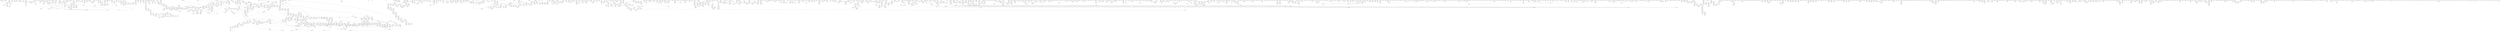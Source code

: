 digraph g
{

  /* list of nodes */
  "COQ3";
  "COQ3_1";
  "COQ3_2";
  "COQ5_2";
  "QRSL1";
  "accB";
  "act";
  "actA";
  "adaB";
  "addA";
  "addB";
  "adeC";
  "adhR_3";
  "aguA_1";
  "aguA_2";
  "aptA";
  "aptB";
  "araQ_2";
  "araR";
  "arcC1";
  "argB";
  "argD";
  "arnC_2";
  "aroH";
  "aroK_2";
  "arsB";
  "atpA_1";
  "atpC_1";
  "atpD_1";
  "atpE_2";
  "atpG_1";
  "azoR_2";
  "bceA_1";
  "bceB_1";
  "bceB_2";
  "bcrA_1";
  "bcrA_4";
  "benM";
  "bglA";
  "bglF";
  "bglF_1";
  "bglF_2";
  "bglF_3";
  "bglF_5";
  "bin3";
  "blaI";
  "blaR1";
  "bspRIM";
  "btuD_3";
  "btuF";
  "cadA";
  "cadC";
  "carB_1";
  "cas1";
  "cas1_2";
  "cas2";
  "cas2_2";
  "cas9";
  "catE";
  "cbiE";
  "cbiO";
  "cca";
  "chbG";
  "clpP_4";
  "cmdD";
  "coaE";
  "cobC";
  "cobC_1";
  "cobC_2";
  "cobD_1";
  "cobU";
  "comC";
  "comEA";
  "comEC_2";
  "comFA";
  "crcB_1";
  "crcB_2";
  "crnA_1";
  "csn2";
  "cutC_1";
  "cwlC";
  "cydD_1";
  "cynR";
  "cysL";
  "czcR";
  "dacA_3";
  "dagK_3";
  "dapE";
  "dapF";
  "dasA";
  "dasC";
  "dasR";
  "dbpA_2";
  "degA_1";
  "dgt_1";
  "dinG_1";
  "divIC";
  "dltD";
  "dprA";
  "dtd";
  "dtd3_2";
  "dut";
  "dxs";
  "efeM";
  "efeN";
  "efeU";
  "emrD";
  "essC";
  "exuR_2";
  "fabG_1";
  "fbaA";
  "fepC";
  "fer";
  "fhs1_1";
  "fmnP";
  "fosX";
  "fpgS";
  "fra";
  "fruA_1";
  "ftsA_1";
  "ftsW_2";
  "gadC_1";
  "garB";
  "garR";
  "gatA_2";
  "gatY_3";
  "gbpA";
  "ghrA";
  "glcR";
  "glmS_1";
  "gloB";
  "gloC";
  "glpK_1";
  "glpQ";
  "gltR_1";
  "glvR_1";
  "glxR";
  "glyS";
  "gph_2";
  "gpmA_1";
  "gpmA_5";
  "group_1";
  "group_10";
  "group_1000";
  "group_1002";
  "group_1003";
  "group_1008";
  "group_1009";
  "group_1016";
  "group_1018";
  "group_1021";
  "group_1025";
  "group_1028";
  "group_1029";
  "group_1031";
  "group_1035";
  "group_1039";
  "group_105";
  "group_106";
  "group_1062";
  "group_109";
  "group_1092";
  "group_1096";
  "group_11";
  "group_1118";
  "group_1119";
  "group_1124";
  "group_1126";
  "group_1129";
  "group_113";
  "group_1130";
  "group_1131";
  "group_1132";
  "group_1133";
  "group_1135";
  "group_1136";
  "group_1137";
  "group_1138";
  "group_1139";
  "group_114";
  "group_1140";
  "group_1141";
  "group_1142";
  "group_1144";
  "group_115";
  "group_1150";
  "group_1151";
  "group_1152";
  "group_1153";
  "group_1154";
  "group_1155";
  "group_1156";
  "group_1157";
  "group_1158";
  "group_1159";
  "group_1161";
  "group_1162";
  "group_1163";
  "group_1164";
  "group_1165";
  "group_1166";
  "group_1167";
  "group_1168";
  "group_1169";
  "group_1172";
  "group_1173";
  "group_1175";
  "group_1176";
  "group_1177";
  "group_1178";
  "group_1179";
  "group_1180";
  "group_1181";
  "group_1183";
  "group_1184";
  "group_1185";
  "group_1188";
  "group_1190";
  "group_1191";
  "group_1192";
  "group_1193";
  "group_1196";
  "group_1197";
  "group_1198";
  "group_1199";
  "group_1200";
  "group_1201";
  "group_1202";
  "group_1203";
  "group_1204";
  "group_1205";
  "group_1206";
  "group_1207";
  "group_1208";
  "group_1210";
  "group_1211";
  "group_1212";
  "group_1213";
  "group_1214";
  "group_1215";
  "group_1216";
  "group_1217";
  "group_1218";
  "group_1219";
  "group_1220";
  "group_1221";
  "group_1222";
  "group_1223";
  "group_1224";
  "group_1225";
  "group_1226";
  "group_1227";
  "group_1228";
  "group_1229";
  "group_1230";
  "group_1231";
  "group_1232";
  "group_1233";
  "group_1234";
  "group_1235";
  "group_1236";
  "group_1237";
  "group_1238";
  "group_1239";
  "group_1240";
  "group_1241";
  "group_1242";
  "group_1243";
  "group_1244";
  "group_1245";
  "group_1246";
  "group_1247";
  "group_1248";
  "group_1249";
  "group_1250";
  "group_1251";
  "group_1252";
  "group_1253";
  "group_1254";
  "group_1255";
  "group_1256";
  "group_1257";
  "group_1258";
  "group_126";
  "group_1261";
  "group_1262";
  "group_1263";
  "group_1264";
  "group_1265";
  "group_1266";
  "group_1267";
  "group_1268";
  "group_1269";
  "group_127";
  "group_1270";
  "group_1271";
  "group_1272";
  "group_1273";
  "group_1274";
  "group_1275";
  "group_1276";
  "group_1277";
  "group_1278";
  "group_1279";
  "group_1280";
  "group_1285";
  "group_1291";
  "group_1292";
  "group_1293";
  "group_1294";
  "group_1295";
  "group_1296";
  "group_1297";
  "group_1298";
  "group_1299";
  "group_1300";
  "group_1301";
  "group_1303";
  "group_1304";
  "group_1305";
  "group_1306";
  "group_1307";
  "group_1308";
  "group_1309";
  "group_131";
  "group_1311";
  "group_1312";
  "group_1313";
  "group_1314";
  "group_1315";
  "group_1316";
  "group_1317";
  "group_1318";
  "group_1319";
  "group_1320";
  "group_1321";
  "group_1322";
  "group_1323";
  "group_1324";
  "group_1326";
  "group_1327";
  "group_1333";
  "group_1337";
  "group_1338";
  "group_1339";
  "group_1342";
  "group_1345";
  "group_1346";
  "group_1347";
  "group_1348";
  "group_1350";
  "group_1351";
  "group_1352";
  "group_1353";
  "group_1354";
  "group_1355";
  "group_1356";
  "group_1357";
  "group_1359";
  "group_1361";
  "group_1363";
  "group_1364";
  "group_1365";
  "group_1366";
  "group_1367";
  "group_1370";
  "group_1371";
  "group_1372";
  "group_1373";
  "group_1375";
  "group_1376";
  "group_1377";
  "group_1379";
  "group_1380";
  "group_1381";
  "group_1382";
  "group_1383";
  "group_1384";
  "group_1385";
  "group_1386";
  "group_1387";
  "group_1388";
  "group_1389";
  "group_1390";
  "group_1391";
  "group_1392";
  "group_1393";
  "group_1394";
  "group_1395";
  "group_1396";
  "group_1398";
  "group_1399";
  "group_1400";
  "group_1401";
  "group_1402";
  "group_1403";
  "group_1404";
  "group_1406";
  "group_1410";
  "group_1411";
  "group_1412";
  "group_1417";
  "group_1418";
  "group_1419";
  "group_1420";
  "group_1421";
  "group_1422";
  "group_1423";
  "group_1424";
  "group_1427";
  "group_1428";
  "group_1429";
  "group_1430";
  "group_1431";
  "group_1432";
  "group_1433";
  "group_1434";
  "group_1435";
  "group_1436";
  "group_1438";
  "group_1439";
  "group_1440";
  "group_1441";
  "group_1442";
  "group_1443";
  "group_1445";
  "group_1446";
  "group_1448";
  "group_1449";
  "group_1450";
  "group_1451";
  "group_1452";
  "group_1453";
  "group_1454";
  "group_1455";
  "group_1456";
  "group_1457";
  "group_1458";
  "group_1459";
  "group_1460";
  "group_1463";
  "group_1464";
  "group_1465";
  "group_1466";
  "group_1467";
  "group_1468";
  "group_1469";
  "group_1472";
  "group_1474";
  "group_1475";
  "group_1476";
  "group_1477";
  "group_1480";
  "group_1481";
  "group_1482";
  "group_1484";
  "group_1486";
  "group_1487";
  "group_1489";
  "group_1490";
  "group_1491";
  "group_1496";
  "group_1498";
  "group_1499";
  "group_150";
  "group_1500";
  "group_1501";
  "group_1502";
  "group_1503";
  "group_1504";
  "group_1505";
  "group_1506";
  "group_1507";
  "group_1510";
  "group_1511";
  "group_1512";
  "group_1514";
  "group_1517";
  "group_1518";
  "group_1521";
  "group_1522";
  "group_1523";
  "group_1524";
  "group_1525";
  "group_1526";
  "group_1527";
  "group_1528";
  "group_1529";
  "group_1532";
  "group_1533";
  "group_1534";
  "group_1536";
  "group_1540";
  "group_1542";
  "group_1543";
  "group_1544";
  "group_1546";
  "group_1547";
  "group_1548";
  "group_1549";
  "group_1551";
  "group_1557";
  "group_1561";
  "group_1562";
  "group_1565";
  "group_1567";
  "group_1568";
  "group_1569";
  "group_1576";
  "group_1577";
  "group_1578";
  "group_1579";
  "group_1580";
  "group_1581";
  "group_1582";
  "group_1583";
  "group_1586";
  "group_1590";
  "group_1591";
  "group_1593";
  "group_1596";
  "group_1597";
  "group_16";
  "group_1600";
  "group_1601";
  "group_1605";
  "group_1606";
  "group_1608";
  "group_1609";
  "group_1612";
  "group_1613";
  "group_1614";
  "group_1616";
  "group_1620";
  "group_1621";
  "group_1623";
  "group_1625";
  "group_1626";
  "group_1627";
  "group_1629";
  "group_1630";
  "group_1631";
  "group_1632";
  "group_1633";
  "group_1634";
  "group_1636";
  "group_1638";
  "group_1639";
  "group_1641";
  "group_1643";
  "group_1644";
  "group_1647";
  "group_1648";
  "group_1650";
  "group_1651";
  "group_1652";
  "group_1654";
  "group_1655";
  "group_1656";
  "group_1657";
  "group_1658";
  "group_1659";
  "group_1661";
  "group_1662";
  "group_1665";
  "group_1669";
  "group_1671";
  "group_1672";
  "group_1673";
  "group_1674";
  "group_1675";
  "group_1676";
  "group_1678";
  "group_1679";
  "group_1680";
  "group_1681";
  "group_1682";
  "group_1683";
  "group_1684";
  "group_1687";
  "group_1688";
  "group_1689";
  "group_1690";
  "group_1691";
  "group_1692";
  "group_1693";
  "group_1694";
  "group_1695";
  "group_1698";
  "group_1699";
  "group_1701";
  "group_1703";
  "group_1704";
  "group_1705";
  "group_1707";
  "group_1708";
  "group_1709";
  "group_1710";
  "group_1711";
  "group_1712";
  "group_1713";
  "group_1714";
  "group_1716";
  "group_1717";
  "group_1718";
  "group_1719";
  "group_1720";
  "group_1721";
  "group_1722";
  "group_1723";
  "group_1724";
  "group_1725";
  "group_1726";
  "group_1727";
  "group_1728";
  "group_1729";
  "group_173";
  "group_1730";
  "group_1731";
  "group_1732";
  "group_1733";
  "group_1734";
  "group_1735";
  "group_1736";
  "group_1737";
  "group_1738";
  "group_1739";
  "group_1740";
  "group_1741";
  "group_1742";
  "group_1743";
  "group_1744";
  "group_1745";
  "group_1746";
  "group_1747";
  "group_1748";
  "group_1749";
  "group_1750";
  "group_1751";
  "group_1752";
  "group_1753";
  "group_1755";
  "group_1756";
  "group_1757";
  "group_1758";
  "group_1759";
  "group_1760";
  "group_1761";
  "group_1762";
  "group_1763";
  "group_1764";
  "group_1766";
  "group_1767";
  "group_1770";
  "group_1771";
  "group_1772";
  "group_1773";
  "group_1774";
  "group_1775";
  "group_1779";
  "group_178";
  "group_1780";
  "group_1782";
  "group_1783";
  "group_1784";
  "group_1786";
  "group_1787";
  "group_1788";
  "group_1789";
  "group_1790";
  "group_1791";
  "group_1792";
  "group_1793";
  "group_1795";
  "group_1796";
  "group_1797";
  "group_1798";
  "group_1799";
  "group_1800";
  "group_1801";
  "group_1802";
  "group_1803";
  "group_1804";
  "group_1805";
  "group_1806";
  "group_1807";
  "group_1810";
  "group_1811";
  "group_1812";
  "group_1813";
  "group_1814";
  "group_1815";
  "group_1817";
  "group_1818";
  "group_1819";
  "group_1821";
  "group_1822";
  "group_1823";
  "group_1824";
  "group_1825";
  "group_1826";
  "group_1827";
  "group_1828";
  "group_1829";
  "group_1830";
  "group_1831";
  "group_1832";
  "group_1833";
  "group_1834";
  "group_1835";
  "group_1836";
  "group_1837";
  "group_1838";
  "group_1839";
  "group_1840";
  "group_1841";
  "group_1842";
  "group_1843";
  "group_1844";
  "group_1845";
  "group_1846";
  "group_1847";
  "group_1848";
  "group_1849";
  "group_1852";
  "group_1853";
  "group_1854";
  "group_1855";
  "group_1856";
  "group_1857";
  "group_1858";
  "group_1859";
  "group_1860";
  "group_1865";
  "group_1866";
  "group_1867";
  "group_1868";
  "group_1869";
  "group_1870";
  "group_1871";
  "group_1872";
  "group_1873";
  "group_1874";
  "group_1875";
  "group_1876";
  "group_1877";
  "group_1878";
  "group_1879";
  "group_1880";
  "group_1881";
  "group_1882";
  "group_1883";
  "group_1884";
  "group_1885";
  "group_1886";
  "group_1887";
  "group_1888";
  "group_1889";
  "group_1890";
  "group_1891";
  "group_1892";
  "group_1893";
  "group_1894";
  "group_1897";
  "group_1898";
  "group_1899";
  "group_19";
  "group_1900";
  "group_1901";
  "group_1903";
  "group_1904";
  "group_1905";
  "group_1910";
  "group_1911";
  "group_1912";
  "group_1913";
  "group_1914";
  "group_1916";
  "group_1917";
  "group_1918";
  "group_1919";
  "group_1921";
  "group_1922";
  "group_1923";
  "group_1924";
  "group_1925";
  "group_1926";
  "group_1927";
  "group_1928";
  "group_1929";
  "group_1930";
  "group_1931";
  "group_1932";
  "group_1933";
  "group_1934";
  "group_1935";
  "group_1936";
  "group_1939";
  "group_1940";
  "group_1941";
  "group_1942";
  "group_1943";
  "group_1944";
  "group_1945";
  "group_1946";
  "group_1947";
  "group_1948";
  "group_1949";
  "group_1950";
  "group_1951";
  "group_1952";
  "group_1953";
  "group_1954";
  "group_1955";
  "group_1956";
  "group_1957";
  "group_1958";
  "group_1960";
  "group_1962";
  "group_1963";
  "group_1964";
  "group_1965";
  "group_1966";
  "group_1967";
  "group_1968";
  "group_1969";
  "group_1970";
  "group_1971";
  "group_1972";
  "group_1973";
  "group_1974";
  "group_1975";
  "group_1976";
  "group_1977";
  "group_1978";
  "group_1979";
  "group_198";
  "group_1980";
  "group_1981";
  "group_1982";
  "group_1983";
  "group_1984";
  "group_1985";
  "group_1986";
  "group_1987";
  "group_1988";
  "group_1989";
  "group_1990";
  "group_1991";
  "group_1992";
  "group_1993";
  "group_1994";
  "group_1995";
  "group_1996";
  "group_1998";
  "group_1999";
  "group_20";
  "group_200";
  "group_2000";
  "group_2002";
  "group_2003";
  "group_2004";
  "group_2005";
  "group_2006";
  "group_2007";
  "group_2008";
  "group_2009";
  "group_2010";
  "group_2012";
  "group_2013";
  "group_2014";
  "group_2015";
  "group_2016";
  "group_2017";
  "group_2018";
  "group_2019";
  "group_2020";
  "group_2021";
  "group_2026";
  "group_2029";
  "group_203";
  "group_2030";
  "group_2031";
  "group_2032";
  "group_2033";
  "group_2034";
  "group_2035";
  "group_2036";
  "group_2037";
  "group_2038";
  "group_2039";
  "group_2040";
  "group_2041";
  "group_2042";
  "group_2043";
  "group_2045";
  "group_2046";
  "group_2047";
  "group_2049";
  "group_2050";
  "group_2051";
  "group_2052";
  "group_2055";
  "group_2056";
  "group_2057";
  "group_2058";
  "group_2059";
  "group_2060";
  "group_2061";
  "group_2062";
  "group_2063";
  "group_2064";
  "group_2065";
  "group_2066";
  "group_2067";
  "group_2068";
  "group_2069";
  "group_2070";
  "group_2071";
  "group_2072";
  "group_2073";
  "group_2074";
  "group_2075";
  "group_2076";
  "group_2077";
  "group_2078";
  "group_2079";
  "group_2080";
  "group_2081";
  "group_2082";
  "group_2083";
  "group_2084";
  "group_2085";
  "group_2086";
  "group_2087";
  "group_2088";
  "group_2089";
  "group_209";
  "group_2090";
  "group_2091";
  "group_2092";
  "group_2093";
  "group_2094";
  "group_2095";
  "group_2096";
  "group_2097";
  "group_2098";
  "group_21";
  "group_210";
  "group_2100";
  "group_2101";
  "group_2102";
  "group_2103";
  "group_2104";
  "group_2105";
  "group_2106";
  "group_2107";
  "group_2108";
  "group_2109";
  "group_2110";
  "group_2111";
  "group_2112";
  "group_2114";
  "group_2115";
  "group_2116";
  "group_2117";
  "group_2118";
  "group_2119";
  "group_2120";
  "group_2121";
  "group_2122";
  "group_2123";
  "group_2124";
  "group_2125";
  "group_2128";
  "group_2129";
  "group_2130";
  "group_2131";
  "group_2132";
  "group_2133";
  "group_2134";
  "group_2135";
  "group_2136";
  "group_2137";
  "group_2138";
  "group_2139";
  "group_2140";
  "group_2141";
  "group_2142";
  "group_2143";
  "group_2144";
  "group_2145";
  "group_2146";
  "group_2147";
  "group_2148";
  "group_2149";
  "group_2150";
  "group_2151";
  "group_2152";
  "group_2153";
  "group_2154";
  "group_2155";
  "group_2156";
  "group_2157";
  "group_2158";
  "group_2159";
  "group_2160";
  "group_2161";
  "group_2162";
  "group_2163";
  "group_2164";
  "group_2165";
  "group_2166";
  "group_2167";
  "group_2169";
  "group_2170";
  "group_2171";
  "group_2172";
  "group_2173";
  "group_2174";
  "group_2175";
  "group_2176";
  "group_2177";
  "group_2178";
  "group_2179";
  "group_2180";
  "group_2181";
  "group_2182";
  "group_2183";
  "group_2184";
  "group_2185";
  "group_2186";
  "group_2187";
  "group_2190";
  "group_2191";
  "group_2192";
  "group_2197";
  "group_2198";
  "group_2199";
  "group_2200";
  "group_2202";
  "group_2203";
  "group_2204";
  "group_2205";
  "group_2206";
  "group_2208";
  "group_2209";
  "group_2210";
  "group_2213";
  "group_2214";
  "group_2215";
  "group_2216";
  "group_2217";
  "group_2218";
  "group_2219";
  "group_2220";
  "group_2221";
  "group_2222";
  "group_2223";
  "group_2224";
  "group_2225";
  "group_2227";
  "group_2228";
  "group_2229";
  "group_2230";
  "group_2231";
  "group_2232";
  "group_2233";
  "group_2234";
  "group_2235";
  "group_2236";
  "group_2237";
  "group_2238";
  "group_2239";
  "group_2240";
  "group_2241";
  "group_2242";
  "group_2243";
  "group_2244";
  "group_2245";
  "group_2246";
  "group_2247";
  "group_2248";
  "group_2249";
  "group_2250";
  "group_2251";
  "group_2252";
  "group_2253";
  "group_2254";
  "group_2255";
  "group_2256";
  "group_2257";
  "group_2258";
  "group_2259";
  "group_2260";
  "group_2261";
  "group_2262";
  "group_2263";
  "group_2264";
  "group_2265";
  "group_2266";
  "group_2267";
  "group_2268";
  "group_2269";
  "group_2270";
  "group_2271";
  "group_2272";
  "group_2273";
  "group_2274";
  "group_2275";
  "group_2276";
  "group_2277";
  "group_2278";
  "group_2279";
  "group_228";
  "group_2280";
  "group_2281";
  "group_2282";
  "group_2283";
  "group_2284";
  "group_2285";
  "group_2286";
  "group_2287";
  "group_2288";
  "group_2289";
  "group_2290";
  "group_2291";
  "group_2292";
  "group_2293";
  "group_2294";
  "group_2295";
  "group_2296";
  "group_2297";
  "group_2298";
  "group_2299";
  "group_23";
  "group_2300";
  "group_2301";
  "group_2302";
  "group_2303";
  "group_2304";
  "group_2305";
  "group_2306";
  "group_2307";
  "group_2308";
  "group_2309";
  "group_2310";
  "group_2313";
  "group_2315";
  "group_2316";
  "group_2318";
  "group_2319";
  "group_2320";
  "group_2321";
  "group_2322";
  "group_2323";
  "group_2324";
  "group_2325";
  "group_2326";
  "group_2327";
  "group_2328";
  "group_2329";
  "group_2330";
  "group_2331";
  "group_2332";
  "group_2333";
  "group_2334";
  "group_2335";
  "group_2336";
  "group_2337";
  "group_2338";
  "group_2339";
  "group_2340";
  "group_2341";
  "group_2342";
  "group_2343";
  "group_2344";
  "group_2345";
  "group_2346";
  "group_2347";
  "group_2348";
  "group_2351";
  "group_2353";
  "group_2354";
  "group_2355";
  "group_2356";
  "group_2358";
  "group_2359";
  "group_2361";
  "group_2362";
  "group_2364";
  "group_2365";
  "group_2366";
  "group_2367";
  "group_2368";
  "group_2369";
  "group_2370";
  "group_2371";
  "group_2372";
  "group_2373";
  "group_2374";
  "group_2375";
  "group_2376";
  "group_2377";
  "group_2378";
  "group_2380";
  "group_2381";
  "group_2382";
  "group_2383";
  "group_2384";
  "group_2385";
  "group_2386";
  "group_2387";
  "group_2388";
  "group_2389";
  "group_2390";
  "group_2391";
  "group_2393";
  "group_2394";
  "group_2395";
  "group_2396";
  "group_2397";
  "group_2398";
  "group_2399";
  "group_2400";
  "group_2401";
  "group_2402";
  "group_2403";
  "group_2404";
  "group_2405";
  "group_2406";
  "group_2407";
  "group_2408";
  "group_2409";
  "group_2410";
  "group_2411";
  "group_2412";
  "group_2413";
  "group_2414";
  "group_2415";
  "group_2416";
  "group_2417";
  "group_2418";
  "group_2419";
  "group_2421";
  "group_2422";
  "group_2423";
  "group_2424";
  "group_2425";
  "group_2426";
  "group_2427";
  "group_2428";
  "group_2429";
  "group_2430";
  "group_2431";
  "group_2433";
  "group_2434";
  "group_2435";
  "group_2436";
  "group_2437";
  "group_2438";
  "group_2439";
  "group_2440";
  "group_2441";
  "group_2442";
  "group_2443";
  "group_2444";
  "group_2445";
  "group_2446";
  "group_2447";
  "group_2448";
  "group_2449";
  "group_2450";
  "group_2451";
  "group_2452";
  "group_2453";
  "group_2454";
  "group_2456";
  "group_2457";
  "group_2458";
  "group_2459";
  "group_2460";
  "group_2461";
  "group_2462";
  "group_2463";
  "group_2464";
  "group_2465";
  "group_2466";
  "group_2468";
  "group_2471";
  "group_2472";
  "group_2473";
  "group_2474";
  "group_2475";
  "group_2476";
  "group_2477";
  "group_2478";
  "group_2479";
  "group_2480";
  "group_2481";
  "group_2482";
  "group_2483";
  "group_2484";
  "group_2485";
  "group_2486";
  "group_2487";
  "group_2488";
  "group_2489";
  "group_2490";
  "group_2491";
  "group_2492";
  "group_2494";
  "group_2495";
  "group_2496";
  "group_2497";
  "group_2498";
  "group_2499";
  "group_2500";
  "group_2501";
  "group_2502";
  "group_2503";
  "group_2504";
  "group_2505";
  "group_2506";
  "group_2507";
  "group_2508";
  "group_2509";
  "group_2510";
  "group_2511";
  "group_2512";
  "group_2513";
  "group_2514";
  "group_2515";
  "group_2516";
  "group_2517";
  "group_2518";
  "group_2519";
  "group_2520";
  "group_2521";
  "group_2522";
  "group_2523";
  "group_2524";
  "group_2525";
  "group_2526";
  "group_2527";
  "group_2528";
  "group_2529";
  "group_2530";
  "group_2531";
  "group_2532";
  "group_2533";
  "group_2534";
  "group_2535";
  "group_2536";
  "group_2537";
  "group_2539";
  "group_2540";
  "group_2541";
  "group_2542";
  "group_2543";
  "group_2544";
  "group_2545";
  "group_2546";
  "group_2547";
  "group_2548";
  "group_2549";
  "group_2550";
  "group_2551";
  "group_2552";
  "group_2553";
  "group_2554";
  "group_2555";
  "group_2556";
  "group_2557";
  "group_2558";
  "group_2559";
  "group_256";
  "group_2560";
  "group_2561";
  "group_2562";
  "group_2563";
  "group_2564";
  "group_2565";
  "group_2566";
  "group_2567";
  "group_2568";
  "group_2569";
  "group_2570";
  "group_2571";
  "group_2572";
  "group_2573";
  "group_2574";
  "group_2575";
  "group_2576";
  "group_2577";
  "group_2578";
  "group_2581";
  "group_2582";
  "group_2583";
  "group_2584";
  "group_2585";
  "group_2586";
  "group_2587";
  "group_2588";
  "group_259";
  "group_2590";
  "group_2591";
  "group_2592";
  "group_2593";
  "group_2594";
  "group_2595";
  "group_2596";
  "group_2598";
  "group_2599";
  "group_26";
  "group_2600";
  "group_2601";
  "group_2602";
  "group_2603";
  "group_2604";
  "group_2605";
  "group_2606";
  "group_2607";
  "group_2608";
  "group_2610";
  "group_2611";
  "group_2612";
  "group_2613";
  "group_2614";
  "group_2615";
  "group_2617";
  "group_2618";
  "group_2619";
  "group_262";
  "group_2620";
  "group_2621";
  "group_2622";
  "group_2623";
  "group_2624";
  "group_2625";
  "group_2628";
  "group_2629";
  "group_2630";
  "group_2631";
  "group_2632";
  "group_2633";
  "group_2634";
  "group_2635";
  "group_2636";
  "group_2637";
  "group_2638";
  "group_2639";
  "group_2641";
  "group_2642";
  "group_2643";
  "group_2644";
  "group_2645";
  "group_2646";
  "group_2647";
  "group_2648";
  "group_2649";
  "group_265";
  "group_2650";
  "group_2651";
  "group_2652";
  "group_2653";
  "group_2654";
  "group_2655";
  "group_2656";
  "group_2657";
  "group_2658";
  "group_2659";
  "group_2660";
  "group_2661";
  "group_2662";
  "group_2663";
  "group_2664";
  "group_2665";
  "group_2666";
  "group_2667";
  "group_2668";
  "group_2669";
  "group_2670";
  "group_2671";
  "group_2672";
  "group_2673";
  "group_2674";
  "group_2675";
  "group_2676";
  "group_2677";
  "group_2678";
  "group_2679";
  "group_2680";
  "group_2681";
  "group_2682";
  "group_2683";
  "group_2684";
  "group_2685";
  "group_2686";
  "group_2687";
  "group_2688";
  "group_2689";
  "group_2690";
  "group_2691";
  "group_2692";
  "group_2693";
  "group_2695";
  "group_2696";
  "group_2697";
  "group_2698";
  "group_2699";
  "group_27";
  "group_2700";
  "group_2701";
  "group_2702";
  "group_2703";
  "group_2704";
  "group_2705";
  "group_2706";
  "group_2707";
  "group_2708";
  "group_2709";
  "group_2710";
  "group_2711";
  "group_2712";
  "group_2713";
  "group_2714";
  "group_2715";
  "group_2716";
  "group_2717";
  "group_2718";
  "group_2719";
  "group_2720";
  "group_2721";
  "group_2722";
  "group_2723";
  "group_2724";
  "group_2725";
  "group_2726";
  "group_2727";
  "group_2728";
  "group_2729";
  "group_2730";
  "group_2731";
  "group_2732";
  "group_2733";
  "group_2734";
  "group_2735";
  "group_2736";
  "group_2737";
  "group_2738";
  "group_2739";
  "group_2740";
  "group_2741";
  "group_2742";
  "group_2743";
  "group_2744";
  "group_2745";
  "group_2746";
  "group_2747";
  "group_2748";
  "group_2749";
  "group_2750";
  "group_2751";
  "group_2752";
  "group_2753";
  "group_2754";
  "group_2755";
  "group_2756";
  "group_2757";
  "group_2758";
  "group_2759";
  "group_2760";
  "group_2761";
  "group_2762";
  "group_2763";
  "group_2764";
  "group_2765";
  "group_2766";
  "group_2767";
  "group_2768";
  "group_2769";
  "group_2770";
  "group_2771";
  "group_2772";
  "group_2773";
  "group_2775";
  "group_2776";
  "group_2777";
  "group_2778";
  "group_2779";
  "group_2780";
  "group_2781";
  "group_2782";
  "group_2783";
  "group_2784";
  "group_2785";
  "group_2786";
  "group_2787";
  "group_2788";
  "group_2789";
  "group_2790";
  "group_2791";
  "group_2792";
  "group_2793";
  "group_2794";
  "group_2795";
  "group_2796";
  "group_2797";
  "group_2798";
  "group_2800";
  "group_2802";
  "group_2803";
  "group_2804";
  "group_2805";
  "group_2806";
  "group_2807";
  "group_2808";
  "group_2809";
  "group_2810";
  "group_2811";
  "group_2812";
  "group_2813";
  "group_2815";
  "group_2816";
  "group_2817";
  "group_2818";
  "group_2819";
  "group_2820";
  "group_2821";
  "group_2822";
  "group_2823";
  "group_2824";
  "group_2825";
  "group_2826";
  "group_2827";
  "group_2828";
  "group_2829";
  "group_2830";
  "group_2831";
  "group_2832";
  "group_2833";
  "group_2834";
  "group_2835";
  "group_2836";
  "group_2837";
  "group_2838";
  "group_2839";
  "group_2840";
  "group_2841";
  "group_2842";
  "group_2843";
  "group_2845";
  "group_2846";
  "group_2847";
  "group_2848";
  "group_2849";
  "group_2850";
  "group_2851";
  "group_2852";
  "group_2853";
  "group_2854";
  "group_2855";
  "group_2856";
  "group_2857";
  "group_2858";
  "group_2859";
  "group_2860";
  "group_2861";
  "group_2862";
  "group_2863";
  "group_2864";
  "group_2865";
  "group_2866";
  "group_2867";
  "group_2868";
  "group_2869";
  "group_2870";
  "group_2871";
  "group_2872";
  "group_2873";
  "group_2874";
  "group_2875";
  "group_2876";
  "group_2877";
  "group_2878";
  "group_2879";
  "group_2882";
  "group_2883";
  "group_2884";
  "group_2885";
  "group_2886";
  "group_2887";
  "group_2888";
  "group_2889";
  "group_2890";
  "group_2891";
  "group_2892";
  "group_2893";
  "group_2894";
  "group_2895";
  "group_2896";
  "group_2897";
  "group_2900";
  "group_2901";
  "group_2902";
  "group_2903";
  "group_2904";
  "group_2905";
  "group_2906";
  "group_2907";
  "group_2908";
  "group_2909";
  "group_2910";
  "group_2911";
  "group_2912";
  "group_2914";
  "group_2915";
  "group_2916";
  "group_2917";
  "group_2918";
  "group_2919";
  "group_2920";
  "group_2921";
  "group_2922";
  "group_2923";
  "group_2924";
  "group_2925";
  "group_2926";
  "group_2927";
  "group_2928";
  "group_2929";
  "group_2930";
  "group_2931";
  "group_2932";
  "group_2933";
  "group_2934";
  "group_2935";
  "group_2936";
  "group_2937";
  "group_2938";
  "group_2939";
  "group_2940";
  "group_2941";
  "group_2942";
  "group_2943";
  "group_2944";
  "group_2945";
  "group_2946";
  "group_2947";
  "group_2948";
  "group_2949";
  "group_2950";
  "group_2951";
  "group_2952";
  "group_2953";
  "group_2954";
  "group_2955";
  "group_2956";
  "group_2957";
  "group_2958";
  "group_2959";
  "group_2961";
  "group_2962";
  "group_2963";
  "group_2964";
  "group_2965";
  "group_2966";
  "group_2967";
  "group_2968";
  "group_2969";
  "group_297";
  "group_2970";
  "group_2971";
  "group_2972";
  "group_2973";
  "group_2974";
  "group_2975";
  "group_2976";
  "group_2977";
  "group_2978";
  "group_2979";
  "group_298";
  "group_2980";
  "group_2981";
  "group_2982";
  "group_2983";
  "group_2984";
  "group_2985";
  "group_2986";
  "group_2987";
  "group_2988";
  "group_2989";
  "group_299";
  "group_2990";
  "group_2991";
  "group_2992";
  "group_2993";
  "group_2994";
  "group_2995";
  "group_2996";
  "group_2997";
  "group_2998";
  "group_2999";
  "group_3000";
  "group_3001";
  "group_3002";
  "group_3003";
  "group_3004";
  "group_3005";
  "group_3006";
  "group_3007";
  "group_3008";
  "group_3009";
  "group_3010";
  "group_3012";
  "group_3013";
  "group_3014";
  "group_3015";
  "group_3016";
  "group_3017";
  "group_3018";
  "group_3019";
  "group_3020";
  "group_3021";
  "group_3022";
  "group_3023";
  "group_3024";
  "group_3025";
  "group_3026";
  "group_3027";
  "group_3028";
  "group_3029";
  "group_3030";
  "group_3031";
  "group_3032";
  "group_3033";
  "group_3034";
  "group_3035";
  "group_3036";
  "group_3037";
  "group_3038";
  "group_3039";
  "group_3040";
  "group_3041";
  "group_3042";
  "group_3043";
  "group_3044";
  "group_3045";
  "group_3046";
  "group_3048";
  "group_3049";
  "group_3050";
  "group_3051";
  "group_3052";
  "group_3053";
  "group_3054";
  "group_3055";
  "group_3056";
  "group_3057";
  "group_3058";
  "group_3059";
  "group_3060";
  "group_3061";
  "group_3062";
  "group_3063";
  "group_3064";
  "group_3065";
  "group_3066";
  "group_3067";
  "group_3068";
  "group_3069";
  "group_3070";
  "group_3071";
  "group_3072";
  "group_3073";
  "group_3074";
  "group_3075";
  "group_3076";
  "group_3077";
  "group_3078";
  "group_3079";
  "group_308";
  "group_3080";
  "group_3082";
  "group_3083";
  "group_3084";
  "group_3085";
  "group_3086";
  "group_3087";
  "group_3088";
  "group_3089";
  "group_3090";
  "group_3093";
  "group_3094";
  "group_3095";
  "group_3096";
  "group_3097";
  "group_3098";
  "group_3099";
  "group_3100";
  "group_3101";
  "group_3102";
  "group_3103";
  "group_3104";
  "group_3105";
  "group_3106";
  "group_3107";
  "group_3108";
  "group_3109";
  "group_3110";
  "group_3111";
  "group_3112";
  "group_3113";
  "group_3114";
  "group_3115";
  "group_3116";
  "group_3117";
  "group_3118";
  "group_3119";
  "group_3120";
  "group_3121";
  "group_3122";
  "group_3123";
  "group_3124";
  "group_3125";
  "group_3126";
  "group_3127";
  "group_3128";
  "group_3129";
  "group_3130";
  "group_3131";
  "group_3132";
  "group_3133";
  "group_3134";
  "group_3135";
  "group_3136";
  "group_3137";
  "group_3138";
  "group_3139";
  "group_3141";
  "group_3142";
  "group_3143";
  "group_3144";
  "group_3145";
  "group_3146";
  "group_3147";
  "group_3148";
  "group_3149";
  "group_3150";
  "group_3151";
  "group_3152";
  "group_3153";
  "group_3154";
  "group_3155";
  "group_3156";
  "group_3157";
  "group_3158";
  "group_3159";
  "group_3160";
  "group_3161";
  "group_3162";
  "group_3163";
  "group_3164";
  "group_3165";
  "group_3166";
  "group_3167";
  "group_3168";
  "group_3169";
  "group_3170";
  "group_3171";
  "group_3172";
  "group_3173";
  "group_3174";
  "group_3175";
  "group_3176";
  "group_3177";
  "group_3178";
  "group_3179";
  "group_318";
  "group_3180";
  "group_3181";
  "group_3182";
  "group_3183";
  "group_3184";
  "group_3185";
  "group_3186";
  "group_3187";
  "group_3188";
  "group_3190";
  "group_3191";
  "group_3192";
  "group_3193";
  "group_3194";
  "group_3195";
  "group_3196";
  "group_3197";
  "group_3198";
  "group_3199";
  "group_3200";
  "group_3201";
  "group_3202";
  "group_3203";
  "group_3204";
  "group_3205";
  "group_3206";
  "group_3207";
  "group_3208";
  "group_3209";
  "group_3210";
  "group_3211";
  "group_3213";
  "group_3216";
  "group_3218";
  "group_3219";
  "group_3220";
  "group_339";
  "group_355";
  "group_367";
  "group_369";
  "group_37";
  "group_371";
  "group_372";
  "group_373";
  "group_375";
  "group_376";
  "group_377";
  "group_378";
  "group_379";
  "group_38";
  "group_380";
  "group_381";
  "group_382";
  "group_383";
  "group_385";
  "group_388";
  "group_39";
  "group_391";
  "group_392";
  "group_393";
  "group_4";
  "group_40";
  "group_403";
  "group_404";
  "group_405";
  "group_406";
  "group_407";
  "group_408";
  "group_41";
  "group_410";
  "group_411";
  "group_416";
  "group_417";
  "group_420";
  "group_422";
  "group_423";
  "group_425";
  "group_426";
  "group_427";
  "group_428";
  "group_429";
  "group_43";
  "group_430";
  "group_432";
  "group_436";
  "group_443";
  "group_45";
  "group_451";
  "group_456";
  "group_461";
  "group_468";
  "group_471";
  "group_472";
  "group_473";
  "group_477";
  "group_481";
  "group_484";
  "group_487";
  "group_489";
  "group_49";
  "group_492";
  "group_494";
  "group_498";
  "group_5";
  "group_50";
  "group_500";
  "group_505";
  "group_506";
  "group_512";
  "group_515";
  "group_516";
  "group_522";
  "group_524";
  "group_525";
  "group_526";
  "group_53";
  "group_540";
  "group_547";
  "group_548";
  "group_550";
  "group_555";
  "group_556";
  "group_558";
  "group_56";
  "group_562";
  "group_565";
  "group_566";
  "group_567";
  "group_57";
  "group_574";
  "group_586";
  "group_598";
  "group_6";
  "group_605";
  "group_606";
  "group_61";
  "group_611";
  "group_612";
  "group_613";
  "group_620";
  "group_622";
  "group_625";
  "group_626";
  "group_629";
  "group_63";
  "group_630";
  "group_631";
  "group_637";
  "group_639";
  "group_642";
  "group_647";
  "group_655";
  "group_66";
  "group_663";
  "group_666";
  "group_667";
  "group_668";
  "group_669";
  "group_67";
  "group_670";
  "group_671";
  "group_673";
  "group_675";
  "group_676";
  "group_677";
  "group_68";
  "group_7";
  "group_702";
  "group_703";
  "group_705";
  "group_707";
  "group_708";
  "group_721";
  "group_724";
  "group_739";
  "group_74";
  "group_75";
  "group_752";
  "group_754";
  "group_76";
  "group_77";
  "group_78";
  "group_796";
  "group_797";
  "group_8";
  "group_80";
  "group_801";
  "group_810";
  "group_812";
  "group_813";
  "group_814";
  "group_815";
  "group_817";
  "group_819";
  "group_835";
  "group_84";
  "group_851";
  "group_856";
  "group_864";
  "group_887";
  "group_890";
  "group_898";
  "group_899";
  "group_90";
  "group_911";
  "group_918";
  "group_924";
  "group_935";
  "group_938";
  "group_94";
  "group_949";
  "group_95";
  "group_953";
  "group_957";
  "group_96";
  "group_970";
  "group_974";
  "group_978";
  "group_990";
  "group_992";
  "gtaB";
  "gtfA";
  "hbp1";
  "hhaIM";
  "hin_1";
  "hin_2";
  "hisD";
  "hisE";
  "hisH";
  "hisK";
  "hisZ";
  "hmoB";
  "hpaIIM";
  "hpr";
  "hrtA_2";
  "hsdR_1";
  "hsdR_2";
  "htpX_1";
  "hyuC";
  "iap";
  "immA";
  "immR";
  "immR_1";
  "immR_3";
  "inlA_1";
  "inlB";
  "inlB_1";
  "inlB_2";
  "inlC";
  "inlH_1";
  "inlH_2";
  "inlH_3";
  "inlH_4";
  "inlI";
  "inlI_1";
  "inlI_2";
  "inlJ";
  "inlJ_1";
  "inlJ_2";
  "iolB";
  "iolS";
  "iscS_1";
  "isdE_1";
  "ispG";
  "ispH";
  "kdgA";
  "kdpC";
  "lacE";
  "lacF_5";
  "ldh_2";
  "licR_2";
  "licR_5";
  "licT_2";
  "licT_3";
  "limB";
  "lntA";
  "lolD";
  "lspA_1";
  "luxS";
  "lytG";
  "mak";
  "malL_2";
  "malP";
  "malX";
  "manP_2";
  "manP_3";
  "mccF_1";
  "mcsA";
  "mdrP_2";
  "mdtL";
  "menB";
  "menC";
  "menE_2";
  "menF";
  "menF_1";
  "menH_1";
  "metI";
  "mggB";
  "mgtB";
  "mhqA_2";
  "miaA";
  "minJ";
  "mltC";
  "mltG_1";
  "mobA";
  "modA";
  "moxC";
  "mrdB";
  "mro";
  "mrr";
  "mshD";
  "mshD_1";
  "mta";
  "murAB";
  "murE_2";
  "murJ_1";
  "murQ";
  "nadB";
  "nadD";
  "nadR";
  "nagA_2";
  "nagR_2";
  "nanE_1";
  "nanK";
  "nfrA1_1";
  "nfrA1_2";
  "ngcF";
  "nifS";
  "norR_1";
  "nth_1";
  "oatA";
  "ogt";
  "pabA_1";
  "pagL";
  "paiA";
  "panC";
  "panE";
  "pbpX";
  "pcrB";
  "pduX";
  "pdxT";
  "pepT_1";
  "pgcA_1";
  "pgdA";
  "php";
  "phrB";
  "pknD";
  "pknD_1";
  "ponA";
  "ppa";
  "ppdK";
  "proA";
  "proB";
  "proC_1";
  "proC_2";
  "ptcA";
  "ptcB";
  "pyrB";
  "pyrF";
  "pyrK";
  "qacC";
  "rbsR_1";
  "rcsC_1";
  "recF_2";
  "recT";
  "rep";
  "rfbA";
  "rffG";
  "rhaS_1";
  "rizA";
  "rmlC";
  "rmlD";
  "rne";
  "rng";
  "rnhB";
  "rnz";
  "rpe_3";
  "rphC";
  "rpiA";
  "rsbRD_2";
  "rsgA_1";
  "rsmE";
  "salA";
  "sau3AIR";
  "sgrR";
  "sgrR_2";
  "sigW";
  "sirC";
  "skfE";
  "sorF";
  "srmB";
  "srtB";
  "ssbA_2";
  "ssbA_3";
  "sttH";
  "suhB";
  "tagA";
  "tagB";
  "tagD";
  "tagF";
  "tagG";
  "tagH";
  "tagU";
  "tal_2";
  "tarI";
  "tarJ";
  "tarL";
  "tarQ";
  "tatAy";
  "tatC2";
  "thiD";
  "thiE";
  "thiN";
  "thiO";
  "tmcAL";
  "tnpR";
  "tpi-2";
  "tri1";
  "trmK";
  "trpF";
  "trpG";
  "truB";
  "tsaB";
  "udk_1";
  "ulaA_1";
  "ulaC_1";
  "uvrA_1";
  "wapA";
  "xerC_1";
  "xerC_3";
  "xerC_4";
  "xerC_5";
  "xerD_2";
  "xylF";
  "yabJ";
  "ybbH_2";
  "ybiA";
  "ybjI";
  "ycjM_2";
  "ycnE_2";
  "yddE";
  "ydfG";
  "ydiO";
  "yedJ";
  "yehR";
  "yfeO";
  "yfkJ";
  "yfmC";
  "yfnB";
  "yhaI";
  "yhaI_1";
  "yhaI_2";
  "yhaO";
  "yigL";
  "yigZ";
  "yitU_1";
  "yjaB";
  "yjcS";
  "yjcS_1";
  "yjcS_2";
  "ykfA";
  "yknY_2";
  "yknZ_2";
  "ykoT";
  "ylmA";
  "ymdB_2";
  "yneA_1";
  "yocH";
  "yqgN";
  "ytkD";
  "ytnP";
  "ytrA_1";
  "ytrA_3";
  "ytrB_1";
  "ytrB_2";
  "yusV_1";
  "yusV_2";
  "yvbK";
  "ywlC";
  "ywle";
  "ywnA";
  "ywpJ_2";
  "ywqG";
  "ywqG_1";
  "ywqG_2";
  "yxdL";
  "yxeI";
  "yxlF";
  "yxlG";
  "yxxD";

  /* list of edges */
  "COQ5_2" -> "comEA" [weight = "0.5"];
  "QRSL1" -> "group_1463" [weight = "0.5"];
  "adaB" -> "group_308" [weight = "2"];
  "addA" -> "addB" [weight = "1"];
  "aguA_2" -> "glvR_1" [weight = "1"];
  "aptB" -> "aptA" [weight = "0.333333333333333"];
  "aptB" -> "glpK_1" [weight = "1"];
  "araR" -> "group_1865" [weight = "0.4"];
  "araR" -> "group_371" [weight = "0.4"];
  "arcC1" -> "aguA_1" [weight = "1"];
  "arcC1" -> "aguA_2" [weight = "1"];
  "argD" -> "argB" [weight = "0.5"];
  "arnC_2" -> "group_1916" [weight = "0.5"];
  "aroK_2" -> "group_2800" [weight = "1"];
  "atpA_1" -> "atpD_1" [weight = "0.333333333333333"];
  "atpA_1" -> "atpG_1" [weight = "1"];
  "atpC_1" -> "group_1311" [weight = "1"];
  "atpC_1" -> "group_1739" [weight = "0.5"];
  "bceA_1" -> "group_2615" [weight = "1"];
  "bceB_2" -> "group_949" [weight = "1"];
  "bcrA_1" -> "group_1285" [weight = "1"];
  "bcrA_1" -> "group_1721" [weight = "1"];
  "bcrA_1" -> "group_391" [weight = "0.5"];
  "bcrA_4" -> "group_1678" [weight = "1"];
  "benM" -> "group_1406" [weight = "0.25"];
  "bglA" -> "bglF_3" [weight = "1"];
  "bglF_1" -> "cutC_1" [weight = "1"];
  "bglF_1" -> "group_1720" [weight = "1"];
  "bglF_1" -> "mccF_1" [weight = "1"];
  "bglF_1" -> "ykfA" [weight = "1"];
  "bglF_2" -> "glpK_1" [weight = "1"];
  "bglF_2" -> "group_1480" [weight = "1"];
  "bglF_5" -> "licT_3" [weight = "0.5"];
  "bglF" -> "ykfA" [weight = "1"];
  "blaR1" -> "blaI" [weight = "1"];
  "btuF" -> "group_1900" [weight = "0.5"];
  "btuF" -> "tagG" [weight = "0.5"];
  "cadA" -> "group_2468" [weight = "1"];
  "carB_1" -> "group_2313" [weight = "1"];
  "carB_1" -> "group_2315" [weight = "1"];
  "cas1_2" -> "cas9" [weight = "1"];
  "cas1" -> "cas2" [weight = "1"];
  "cas1" -> "group_1159" [weight = "1"];
  "cas2_2" -> "cas1_2" [weight = "1"];
  "cas2_2" -> "csn2" [weight = "1"];
  "cas9" -> "group_2197" [weight = "1"];
  "catE" -> "group_1430" [weight = "1"];
  "clpP_4" -> "group_3048" [weight = "1"];
  "cobC_1" -> "udk_1" [weight = "1"];
  "cobD_1" -> "group_1940" [weight = "0.5"];
  "cobD_1" -> "group_203" [weight = "1"];
  "cobD_1" -> "pduX" [weight = "1"];
  "comC" -> "fpgS" [weight = "0.5"];
  "comFA" -> "group_1662" [weight = "1"];
  "crcB_1" -> "crcB_2" [weight = "0.333333333333333"];
  "crnA_1" -> "kdgA" [weight = "0.5"];
  "cydD_1" -> "group_1931" [weight = "0.5"];
  "cydD_1" -> "group_675" [weight = "0.5"];
  "cysL" -> "group_1625" [weight = "1"];
  "dacA_3" -> "group_1119" [weight = "1"];
  "dacA_3" -> "group_1240" [weight = "0.5"];
  "dapE" -> "group_1757" [weight = "1"];
  "dasA" -> "araQ_2" [weight = "0.4"];
  "dbpA_2" -> "group_1596" [weight = "1"];
  "dbpA_2" -> "group_2019" [weight = "0.5"];
  "dbpA_2" -> "group_899" [weight = "0.333333333333333"];
  "degA_1" -> "group_2997" [weight = "1"];
  "degA_1" -> "malX" [weight = "1"];
  "dprA" -> "rnhB" [weight = "1"];
  "dtd3_2" -> "group_2419" [weight = "1"];
  "efeM" -> "efeN" [weight = "0.4"];
  "efeM" -> "efeU" [weight = "0.5"];
  "efeM" -> "group_3178" [weight = "2"];
  "exuR_2" -> "group_647" [weight = "0.333333333333333"];
  "fepC" -> "srtB" [weight = "1"];
  "fer" -> "group_2019" [weight = "0.5"];
  "fer" -> "group_2020" [weight = "0.5"];
  "fer" -> "group_2647" [weight = "1"];
  "fmnP" -> "fer" [weight = "1"];
  "fmnP" -> "group_1597" [weight = "1"];
  "fosX" -> "group_256" [weight = "1"];
  "gadC_1" -> "aguA_1" [weight = "1"];
  "gadC_1" -> "ptcA" [weight = "0.333333333333333"];
  "garB" -> "group_2701" [weight = "1"];
  "garR" -> "group_1476" [weight = "0.25"];
  "gbpA" -> "group_1659" [weight = "1"];
  "glcR" -> "group_1616" [weight = "1"];
  "glmS_1" -> "ptcA" [weight = "1"];
  "gloC" -> "azoR_2" [weight = "0.5"];
  "gltR_1" -> "nfrA1_1" [weight = "0.25"];
  "glxR" -> "group_2845" [weight = "1"];
  "gph_2" -> "sttH" [weight = "2"];
  "gpmA_1" -> "group_2936" [weight = "1"];
  "gpmA_1" -> "group_516" [weight = "0.333333333333333"];
  "gpmA_5" -> "group_2492" [weight = "1"];
  "group_1003" -> "group_1002" [weight = "0.333333333333333"];
  "group_1009" -> "group_1008" [weight = "1"];
  "group_1009" -> "group_1651" [weight = "1"];
  "group_1029" -> "group_1028" [weight = "0.333333333333333"];
  "group_105" -> "group_1337" [weight = "0.666666666666667"];
  "group_106" -> "group_105" [weight = "2"];
  "group_106" -> "group_1337" [weight = "2"];
  "group_109" -> "group_456" [weight = "0.333333333333333"];
  "group_10" -> "group_11" [weight = "2"];
  "group_10" -> "group_1323" [weight = "1"];
  "group_10" -> "group_1744" [weight = "1"];
  "group_1126" -> "group_1716" [weight = "1"];
  "group_1130" -> "group_1733" [weight = "0.666666666666667"];
  "group_1130" -> "group_1734" [weight = "1"];
  "group_1130" -> "group_2374" [weight = "1"];
  "group_1130" -> "group_3171" [weight = "2"];
  "group_1131" -> "group_10" [weight = "1"];
  "group_1131" -> "group_1743" [weight = "1"];
  "group_1131" -> "group_2399" [weight = "1"];
  "group_1131" -> "group_2400" [weight = "1"];
  "group_1135" -> "blaR1" [weight = "1"];
  "group_1136" -> "group_1348" [weight = "0.5"];
  "group_1137" -> "group_1348" [weight = "0.5"];
  "group_1138" -> "thiD" [weight = "1"];
  "group_113" -> "group_1141" [weight = "0.5"];
  "group_113" -> "inlI" [weight = "1"];
  "group_1140" -> "group_2983" [weight = "1"];
  "group_1141" -> "group_1787" [weight = "1"];
  "group_1141" -> "group_2424" [weight = "1"];
  "group_1141" -> "group_2981" [weight = "1"];
  "group_1141" -> "group_2982" [weight = "1"];
  "group_1142" -> "group_1788" [weight = "1"];
  "group_114" -> "group_113" [weight = "1"];
  "group_114" -> "group_1354" [weight = "1"];
  "group_114" -> "group_2329" [weight = "1"];
  "group_1151" -> "ywnA" [weight = "0.5"];
  "group_1152" -> "group_126" [weight = "1"];
  "group_1153" -> "group_1812" [weight = "1"];
  "group_1154" -> "group_1156" [weight = "1"];
  "group_1155" -> "group_2203" [weight = "1"];
  "group_1156" -> "group_1400" [weight = "0.5"];
  "group_1156" -> "group_506" [weight = "0.25"];
  "group_1157" -> "gpmA_1" [weight = "1"];
  "group_1157" -> "group_1818" [weight = "1"];
  "group_1157" -> "group_2935" [weight = "1"];
  "group_1158" -> "group_1819" [weight = "1"];
  "group_1159" -> "group_1158" [weight = "1"];
  "group_1164" -> "group_1845" [weight = "0.5"];
  "group_1164" -> "group_1846" [weight = "0.5"];
  "group_1166" -> "group_1165" [weight = "0.5"];
  "group_1169" -> "group_1877" [weight = "1"];
  "group_1169" -> "group_2456" [weight = "1"];
  "group_1169" -> "group_2457" [weight = "1"];
  "group_1172" -> "group_200" [weight = "0.5"];
  "group_1172" -> "xerC_1" [weight = "1"];
  "group_1173" -> "mshD" [weight = "0.5"];
  "group_1175" -> "group_2490" [weight = "0.5"];
  "group_1175" -> "group_57" [weight = "0.5"];
  "group_1176" -> "group_1522" [weight = "0.5"];
  "group_1178" -> "group_1177" [weight = "0.5"];
  "group_1178" -> "oatA" [weight = "0.5"];
  "group_1179" -> "COQ3" [weight = "0.5"];
  "group_1184" -> "group_2697" [weight = "1"];
  "group_1188" -> "group_1979" [weight = "0.5"];
  "group_1190" -> "group_797" [weight = "0.5"];
  "group_1191" -> "group_819" [weight = "0.25"];
  "group_1193" -> "group_1192" [weight = "0.5"];
  "group_1196" -> "group_2049" [weight = "0.5"];
  "group_1196" -> "group_2050" [weight = "0.5"];
  "group_1196" -> "group_2603" [weight = "1"];
  "group_1196" -> "group_2604" [weight = "1"];
  "group_1197" -> "group_2601" [weight = "1"];
  "group_1199" -> "group_2072" [weight = "1"];
  "group_11" -> "group_1323" [weight = "1"];
  "group_1200" -> "group_2073" [weight = "1"];
  "group_1200" -> "group_2074" [weight = "0.5"];
  "group_1201" -> "group_2078" [weight = "0.5"];
  "group_1203" -> "group_1202" [weight = "0.5"];
  "group_1203" -> "group_2508" [weight = "1"];
  "group_1204" -> "group_1204" [weight = "1"];
  "group_1206" -> "group_1205" [weight = "0.5"];
  "group_1206" -> "group_2085" [weight = "0.5"];
  "group_1207" -> "group_1227" [weight = "1"];
  "group_1207" -> "group_2087" [weight = "1"];
  "group_1207" -> "group_2088" [weight = "1"];
  "group_1208" -> "group_2090" [weight = "1"];
  "group_1208" -> "group_2091" [weight = "1"];
  "group_1210" -> "group_3139" [weight = "1"];
  "group_1211" -> "group_1243" [weight = "1"];
  "group_1212" -> "group_2104" [weight = "1"];
  "group_1212" -> "group_2105" [weight = "1"];
  "group_1214" -> "group_2187" [weight = "0.5"];
  "group_1215" -> "group_1213" [weight = "0.5"];
  "group_1216" -> "group_2117" [weight = "1"];
  "group_1216" -> "group_2330" [weight = "1"];
  "group_1216" -> "group_2523" [weight = "1"];
  "group_1216" -> "group_6" [weight = "1"];
  "group_1218" -> "group_2148" [weight = "1"];
  "group_1218" -> "group_2736" [weight = "1"];
  "group_1218" -> "group_2737" [weight = "1"];
  "group_1219" -> "group_2274" [weight = "1"];
  "group_1220" -> "group_1221" [weight = "0.5"];
  "group_1222" -> "group_1221" [weight = "0.5"];
  "group_1222" -> "group_2158" [weight = "0.5"];
  "group_1224" -> "group_1223" [weight = "0.5"];
  "group_1224" -> "group_2161" [weight = "0.5"];
  "group_1226" -> "group_1225" [weight = "0.5"];
  "group_1226" -> "group_2163" [weight = "1"];
  "group_1229" -> "group_2789" [weight = "1"];
  "group_1230" -> "group_1275" [weight = "1"];
  "group_1230" -> "group_2790" [weight = "1"];
  "group_1231" -> "group_2177" [weight = "1"];
  "group_1231" -> "group_2178" [weight = "1"];
  "group_1232" -> "group_1232" [weight = "1"];
  "group_1232" -> "group_2185" [weight = "0.5"];
  "group_1233" -> "group_1214" [weight = "1"];
  "group_1233" -> "group_2389" [weight = "1"];
  "group_1233" -> "immR_3" [weight = "1"];
  "group_1239" -> "group_2217" [weight = "1"];
  "group_1239" -> "group_2541" [weight = "1"];
  "group_1241" -> "group_1241" [weight = "1"];
  "group_1242" -> "group_1242" [weight = "1"];
  "group_1242" -> "group_1248" [weight = "1"];
  "group_1242" -> "group_3162" [weight = "1"];
  "group_1244" -> "group_2238" [weight = "1"];
  "group_1245" -> "group_1213" [weight = "1"];
  "group_1245" -> "group_2109" [weight = "1"];
  "group_1245" -> "group_3137" [weight = "1"];
  "group_1249" -> "group_1248" [weight = "1"];
  "group_1249" -> "group_2246" [weight = "1"];
  "group_1250" -> "group_2258" [weight = "1"];
  "group_1250" -> "ssbA_2" [weight = "1"];
  "group_1251" -> "group_2517" [weight = "1"];
  "group_1253" -> "group_2268" [weight = "1"];
  "group_1253" -> "group_3138" [weight = "1"];
  "group_1254" -> "group_2512" [weight = "1"];
  "group_1254" -> "group_80" [weight = "1"];
  "group_1255" -> "group_2522" [weight = "1"];
  "group_1261" -> "group_3024" [weight = "1"];
  "group_1261" -> "group_3025" [weight = "1"];
  "group_1265" -> "group_2030" [weight = "1"];
  "group_1265" -> "group_377" [weight = "1"];
  "group_1268" -> "group_1269" [weight = "1"];
  "group_1269" -> "group_1250" [weight = "1"];
  "group_1270" -> "group_3108" [weight = "1"];
  "group_1272" -> "group_1274" [weight = "1"];
  "group_1273" -> "group_1275" [weight = "1"];
  "group_1273" -> "group_2788" [weight = "1"];
  "group_1274" -> "group_1229" [weight = "1"];
  "group_1276" -> "group_1277" [weight = "2"];
  "group_1276" -> "group_2824" [weight = "1"];
  "group_1276" -> "group_3195" [weight = "2"];
  "group_1277" -> "group_2825" [weight = "1"];
  "group_1277" -> "group_3194" [weight = "2"];
  "group_1285" -> "mccF_1" [weight = "1"];
  "group_1293" -> "group_1292" [weight = "0.333333333333333"];
  "group_1295" -> "group_1294" [weight = "0.666666666666667"];
  "group_1295" -> "group_1296" [weight = "0.666666666666667"];
  "group_1296" -> "group_1297" [weight = "0.666666666666667"];
  "group_1299" -> "group_1298" [weight = "2"];
  "group_1299" -> "group_1300" [weight = "2"];
  "group_1300" -> "group_1301" [weight = "2"];
  "group_1301" -> "group_404" [weight = "2"];
  "group_1303" -> "group_1304" [weight = "2"];
  "group_1303" -> "yxxD" [weight = "2"];
  "group_1304" -> "group_1305" [weight = "2"];
  "group_1306" -> "group_1305" [weight = "0.666666666666667"];
  "group_1306" -> "group_2394" [weight = "1"];
  "group_1307" -> "group_407" [weight = "2"];
  "group_1307" -> "group_408" [weight = "1"];
  "group_1308" -> "group_408" [weight = "2"];
  "group_1309" -> "group_410" [weight = "1"];
  "group_1311" -> "group_416" [weight = "1"];
  "group_1312" -> "group_1313" [weight = "0.5"];
  "group_1315" -> "group_1314" [weight = "0.333333333333333"];
  "group_1315" -> "group_1316" [weight = "0.333333333333333"];
  "group_1317" -> "group_1318" [weight = "0.333333333333333"];
  "group_1319" -> "group_1318" [weight = "0.333333333333333"];
  "group_1319" -> "group_1320" [weight = "1"];
  "group_131" -> "group_1605" [weight = "2"];
  "group_131" -> "group_43" [weight = "1"];
  "group_1320" -> "group_1321" [weight = "1"];
  "group_1321" -> "group_423" [weight = "1"];
  "group_1322" -> "group_423" [weight = "1"];
  "group_1324" -> "group_428" [weight = "1"];
  "group_1324" -> "group_94" [weight = "0.5"];
  "group_1327" -> "yehR" [weight = "0.5"];
  "group_1333" -> "dasC" [weight = "1"];
  "group_1333" -> "malX" [weight = "0.333333333333333"];
  "group_1337" -> "group_1338" [weight = "0.5"];
  "group_1338" -> "group_1339" [weight = "0.5"];
  "group_1345" -> "group_1346" [weight = "2"];
  "group_1346" -> "group_1347" [weight = "2"];
  "group_1348" -> "group_1347" [weight = "2"];
  "group_1348" -> "group_3175" [weight = "0.666666666666667"];
  "group_1351" -> "group_1352" [weight = "0.5"];
  "group_1352" -> "group_468" [weight = "0.5"];
  "group_1356" -> "group_1355" [weight = "1"];
  "group_1356" -> "group_1357" [weight = "1"];
  "group_1357" -> "group_472" [weight = "1"];
  "group_1359" -> "tatC2" [weight = "2"];
  "group_1363" -> "group_1364" [weight = "0.666666666666667"];
  "group_1363" -> "group_489" [weight = "2"];
  "group_1364" -> "group_489" [weight = "0.666666666666667"];
  "group_1365" -> "group_1366" [weight = "0.5"];
  "group_1365" -> "group_489" [weight = "0.5"];
  "group_1367" -> "group_1366" [weight = "0.5"];
  "group_1367" -> "yknY_2" [weight = "0.5"];
  "group_1370" -> "group_1371" [weight = "0.5"];
  "group_1372" -> "group_1373" [weight = "0.5"];
  "group_1372" -> "group_1806" [weight = "0.5"];
  "group_1376" -> "group_494" [weight = "0.25"];
  "group_1377" -> "group_1807" [weight = "0.5"];
  "group_1377" -> "ybjI" [weight = "0.5"];
  "group_1380" -> "group_1379" [weight = "0.5"];
  "group_1380" -> "group_1381" [weight = "0.5"];
  "group_1382" -> "group_1381" [weight = "0.5"];
  "group_1382" -> "group_1383" [weight = "0.666666666666667"];
  "group_1382" -> "group_3181" [weight = "2"];
  "group_1383" -> "group_1384" [weight = "0.666666666666667"];
  "group_1384" -> "group_1385" [weight = "0.666666666666667"];
  "group_1385" -> "group_1386" [weight = "0.666666666666667"];
  "group_1387" -> "group_1386" [weight = "0.666666666666667"];
  "group_1387" -> "group_498" [weight = "0.666666666666667"];
  "group_1388" -> "group_1389" [weight = "0.666666666666667"];
  "group_1388" -> "group_498" [weight = "0.666666666666667"];
  "group_1389" -> "group_1390" [weight = "0.666666666666667"];
  "group_1390" -> "group_1391" [weight = "0.666666666666667"];
  "group_1391" -> "group_1392" [weight = "0.666666666666667"];
  "group_1392" -> "group_1393" [weight = "0.666666666666667"];
  "group_1394" -> "group_1393" [weight = "0.666666666666667"];
  "group_1394" -> "group_1395" [weight = "0.666666666666667"];
  "group_1398" -> "group_505" [weight = "2"];
  "group_1399" -> "group_1400" [weight = "0.5"];
  "group_1402" -> "group_1401" [weight = "2"];
  "group_1403" -> "group_1404" [weight = "0.5"];
  "group_1403" -> "group_45" [weight = "0.5"];
  "group_1410" -> "group_1824" [weight = "0.5"];
  "group_1411" -> "group_1410" [weight = "1"];
  "group_1412" -> "group_526" [weight = "1"];
  "group_1422" -> "group_1421" [weight = "1"];
  "group_1424" -> "group_1423" [weight = "1"];
  "group_1424" -> "group_547" [weight = "1"];
  "group_1427" -> "gph_2" [weight = "1"];
  "group_1428" -> "group_1429" [weight = "1"];
  "group_1434" -> "group_1433" [weight = "1"];
  "group_1434" -> "group_1435" [weight = "1"];
  "group_1435" -> "group_566" [weight = "1"];
  "group_1436" -> "group_49" [weight = "1"];
  "group_1439" -> "mltC" [weight = "0.333333333333333"];
  "group_1442" -> "group_1441" [weight = "0.333333333333333"];
  "group_1442" -> "group_1443" [weight = "1"];
  "group_1442" -> "group_1849" [weight = "0.5"];
  "group_1446" -> "yddE" [weight = "0.5"];
  "group_1449" -> "group_1450" [weight = "0.5"];
  "group_1451" -> "group_1452" [weight = "1"];
  "group_1451" -> "group_484" [weight = "1"];
  "group_1452" -> "group_1453" [weight = "0.333333333333333"];
  "group_1452" -> "group_2979" [weight = "1"];
  "group_1453" -> "group_1454" [weight = "0.333333333333333"];
  "group_1455" -> "group_1454" [weight = "0.5"];
  "group_1460" -> "yabJ" [weight = "0.5"];
  "group_1464" -> "group_613" [weight = "0.5"];
  "group_1465" -> "group_613" [weight = "0.5"];
  "group_1474" -> "rpiA" [weight = "0.5"];
  "group_1475" -> "group_639" [weight = "0.5"];
  "group_1481" -> "group_655" [weight = "1"];
  "group_1487" -> "group_1486" [weight = "0.5"];
  "group_1487" -> "ykoT" [weight = "0.5"];
  "group_1489" -> "group_1490" [weight = "0.5"];
  "group_1489" -> "ykoT" [weight = "0.5"];
  "group_1490" -> "group_1491" [weight = "0.5"];
  "group_1491" -> "gtaB" [weight = "0.5"];
  "group_1496" -> "btuD_3" [weight = "1"];
  "group_1498" -> "group_1499" [weight = "1"];
  "group_1500" -> "group_668" [weight = "1"];
  "group_1501" -> "group_3193" [weight = "2"];
  "group_1502" -> "group_1501" [weight = "2"];
  "group_1502" -> "group_1503" [weight = "2"];
  "group_1503" -> "group_669" [weight = "2"];
  "group_1507" -> "group_673" [weight = "0.666666666666667"];
  "group_1507" -> "yjaB" [weight = "0.666666666666667"];
  "group_1510" -> "group_1511" [weight = "2"];
  "group_1512" -> "group_1511" [weight = "2"];
  "group_1514" -> "cobU" [weight = "1"];
  "group_1517" -> "group_2803" [weight = "1"];
  "group_1518" -> "group_1517" [weight = "1"];
  "group_1522" -> "group_1521" [weight = "1"];
  "group_1522" -> "group_1945" [weight = "0.5"];
  "group_1522" -> "group_3207" [weight = "1"];
  "group_1524" -> "group_702" [weight = "1"];
  "group_1526" -> "group_1525" [weight = "0.5"];
  "group_1527" -> "group_703" [weight = "0.333333333333333"];
  "group_1534" -> "oatA" [weight = "1"];
  "group_1540" -> "mltG_1" [weight = "1"];
  "group_1547" -> "group_1271" [weight = "1"];
  "group_1547" -> "group_1548" [weight = "0.5"];
  "group_1547" -> "group_228" [weight = "1"];
  "group_1568" -> "group_814" [weight = "0.333333333333333"];
  "group_1569" -> "murQ" [weight = "0.5"];
  "group_1576" -> "group_1577" [weight = "1"];
  "group_1579" -> "group_1578" [weight = "1"];
  "group_1579" -> "group_1580" [weight = "1"];
  "group_1586" -> "group_2664" [weight = "1"];
  "group_1597" -> "group_1596" [weight = "1"];
  "group_1600" -> "group_911" [weight = "1"];
  "group_1605" -> "group_1606" [weight = "2"];
  "group_1606" -> "group_19" [weight = "2"];
  "group_1608" -> "COQ3_2" [weight = "0.5"];
  "group_1608" -> "group_1609" [weight = "0.666666666666667"];
  "group_1613" -> "group_938" [weight = "1"];
  "group_1614" -> "glcR" [weight = "1"];
  "group_1620" -> "group_297" [weight = "1"];
  "group_1623" -> "group_957" [weight = "1"];
  "group_1627" -> "group_1626" [weight = "0.333333333333333"];
  "group_1630" -> "group_1629" [weight = "1"];
  "group_1630" -> "group_1631" [weight = "1"];
  "group_1632" -> "group_1631" [weight = "1"];
  "group_1632" -> "group_970" [weight = "1"];
  "group_1634" -> "group_1633" [weight = "1"];
  "group_1639" -> "yhaO" [weight = "0.5"];
  "group_1641" -> "group_2061" [weight = "1"];
  "group_1641" -> "yxlF" [weight = "1"];
  "group_1644" -> "addA" [weight = "1"];
  "group_1648" -> "group_1000" [weight = "1"];
  "group_1652" -> "ywqG" [weight = "0.5"];
  "group_1655" -> "group_1656" [weight = "1"];
  "group_1657" -> "group_1656" [weight = "0.5"];
  "group_1658" -> "group_1029" [weight = "1"];
  "group_1672" -> "salA" [weight = "0.333333333333333"];
  "group_1675" -> "group_1674" [weight = "1"];
  "group_1676" -> "bcrA_4" [weight = "1"];
  "group_1679" -> "group_1678" [weight = "1"];
  "group_1680" -> "group_1679" [weight = "1"];
  "group_1680" -> "group_1681" [weight = "1"];
  "group_1687" -> "group_2384" [weight = "1"];
  "group_1690" -> "group_1691" [weight = "2"];
  "group_1691" -> "group_1692" [weight = "2"];
  "group_1692" -> "group_1693" [weight = "2"];
  "group_1694" -> "group_1693" [weight = "2"];
  "group_1694" -> "group_1695" [weight = "2"];
  "group_1698" -> "group_1699" [weight = "1"];
  "group_1704" -> "emrD" [weight = "1"];
  "group_1704" -> "group_1703" [weight = "1"];
  "group_1705" -> "emrD" [weight = "0.5"];
  "group_1705" -> "mdtL" [weight = "1"];
  "group_1707" -> "group_1708" [weight = "1"];
  "group_1708" -> "group_1709" [weight = "1"];
  "group_1709" -> "group_1710" [weight = "1"];
  "group_1710" -> "group_1118" [weight = "2"];
  "group_1710" -> "group_2383" [weight = "1"];
  "group_1711" -> "group_1118" [weight = "2"];
  "group_1711" -> "group_1712" [weight = "2"];
  "group_1713" -> "group_1712" [weight = "2"];
  "group_1714" -> "group_1713" [weight = "2"];
  "group_1719" -> "bglF_1" [weight = "0.5"];
  "group_1721" -> "group_1720" [weight = "1"];
  "group_1722" -> "ptcA" [weight = "0.5"];
  "group_1724" -> "group_1723" [weight = "1"];
  "group_1724" -> "group_1725" [weight = "1"];
  "group_1725" -> "group_1726" [weight = "1"];
  "group_1726" -> "group_1727" [weight = "1"];
  "group_1728" -> "group_1727" [weight = "1"];
  "group_1729" -> "group_1728" [weight = "1"];
  "group_1729" -> "group_1730" [weight = "1"];
  "group_1731" -> "group_1129" [weight = "1"];
  "group_1731" -> "group_1730" [weight = "1"];
  "group_1732" -> "group_1129" [weight = "1"];
  "group_1733" -> "group_1732" [weight = "1"];
  "group_1733" -> "group_2375" [weight = "1"];
  "group_1734" -> "group_1735" [weight = "1"];
  "group_1736" -> "group_408" [weight = "1"];
  "group_1738" -> "group_410" [weight = "0.5"];
  "group_1739" -> "group_416" [weight = "0.5"];
  "group_1741" -> "group_1320" [weight = "0.5"];
  "group_1741" -> "group_423" [weight = "0.5"];
  "group_1742" -> "group_423" [weight = "1"];
  "group_1744" -> "group_1132" [weight = "1"];
  "group_1745" -> "group_1132" [weight = "1"];
  "group_1748" -> "group_1747" [weight = "1"];
  "group_1749" -> "group_75" [weight = "1"];
  "group_1750" -> "group_367" [weight = "1"];
  "group_1750" -> "group_78" [weight = "1"];
  "group_1751" -> "group_1748" [weight = "1"];
  "group_1751" -> "group_76" [weight = "1"];
  "group_1755" -> "group_1135" [weight = "1"];
  "group_1756" -> "group_1757" [weight = "1"];
  "group_1758" -> "group_1757" [weight = "1"];
  "group_1762" -> "group_1140" [weight = "1"];
  "group_1762" -> "group_1761" [weight = "0.5"];
  "group_1762" -> "group_2422" [weight = "1"];
  "group_1763" -> "group_1764" [weight = "1"];
  "group_1764" -> "bin3" [weight = "1"];
  "group_1766" -> "bin3" [weight = "1"];
  "group_1766" -> "group_1767" [weight = "1"];
  "group_1767" -> "cobC_1" [weight = "1"];
  "group_1770" -> "group_1771" [weight = "1"];
  "group_1771" -> "group_1772" [weight = "1"];
  "group_1772" -> "group_1773" [weight = "1"];
  "group_1774" -> "group_1773" [weight = "1"];
  "group_1774" -> "group_1775" [weight = "1"];
  "group_1775" -> "rizA" [weight = "1"];
  "group_1779" -> "group_1780" [weight = "1"];
  "group_1780" -> "ptcB" [weight = "1"];
  "group_1782" -> "group_1783" [weight = "1"];
  "group_1782" -> "ptcB" [weight = "1"];
  "group_1783" -> "group_78" [weight = "1"];
  "group_1784" -> "group_367" [weight = "1"];
  "group_1786" -> "group_37" [weight = "1"];
  "group_1789" -> "ppa" [weight = "0.5"];
  "group_1793" -> "tatC2" [weight = "0.5"];
  "group_1795" -> "group_1796" [weight = "0.5"];
  "group_1795" -> "tatAy" [weight = "0.5"];
  "group_1796" -> "efeU" [weight = "0.5"];
  "group_1797" -> "group_1798" [weight = "0.5"];
  "group_1797" -> "group_2425" [weight = "1"];
  "group_1798" -> "group_1799" [weight = "1"];
  "group_1798" -> "group_2426" [weight = "1"];
  "group_1799" -> "group_1800" [weight = "1"];
  "group_1800" -> "group_1262" [weight = "1"];
  "group_1800" -> "group_2979" [weight = "1"];
  "group_1800" -> "group_3180" [weight = "2"];
  "group_1804" -> "group_39" [weight = "0.5"];
  "group_1805" -> "group_1804" [weight = "0.5"];
  "group_1807" -> "mrdB" [weight = "0.5"];
  "group_1810" -> "group_126" [weight = "1"];
  "group_1811" -> "group_20" [weight = "1"];
  "group_1813" -> "group_1" [weight = "1"];
  "group_1813" -> "group_1154" [weight = "1"];
  "group_1814" -> "group_1815" [weight = "1"];
  "group_1818" -> "group_1819" [weight = "1"];
  "group_1821" -> "group_1822" [weight = "0.5"];
  "group_1828" -> "group_1827" [weight = "0.5"];
  "group_1829" -> "group_1830" [weight = "0.5"];
  "group_1832" -> "group_1833" [weight = "0.5"];
  "group_1832" -> "group_2919" [weight = "1"];
  "group_1835" -> "group_1834" [weight = "0.5"];
  "group_1835" -> "group_547" [weight = "0.5"];
  "group_1838" -> "group_555" [weight = "0.5"];
  "group_1839" -> "group_1840" [weight = "1"];
  "group_1840" -> "group_558" [weight = "1"];
  "group_1842" -> "group_1841" [weight = "0.5"];
  "group_1842" -> "group_1843" [weight = "0.5"];
  "group_1844" -> "group_1845" [weight = "0.5"];
  "group_1852" -> "group_1853" [weight = "0.5"];
  "group_1853" -> "group_1854" [weight = "0.5"];
  "group_1855" -> "group_1854" [weight = "0.5"];
  "group_1855" -> "group_586" [weight = "0.5"];
  "group_1856" -> "group_1857" [weight = "0.5"];
  "group_1858" -> "group_1857" [weight = "0.5"];
  "group_1858" -> "group_1859" [weight = "1"];
  "group_1860" -> "ngcF" [weight = "0.4"];
  "group_1867" -> "group_1866" [weight = "1"];
  "group_1868" -> "group_1869" [weight = "0.5"];
  "group_1870" -> "group_2453" [weight = "1"];
  "group_1871" -> "group_1870" [weight = "1"];
  "group_1872" -> "group_1454" [weight = "1"];
  "group_1873" -> "group_605" [weight = "0.5"];
  "group_1876" -> "group_1169" [weight = "1"];
  "group_1878" -> "group_1879" [weight = "1"];
  "group_1880" -> "group_613" [weight = "0.5"];
  "group_1881" -> "group_613" [weight = "0.5"];
  "group_1889" -> "group_173" [weight = "1"];
  "group_1892" -> "group_639" [weight = "0.5"];
  "group_1894" -> "group_655" [weight = "0.5"];
  "group_1897" -> "group_1898" [weight = "0.5"];
  "group_1901" -> "group_1900" [weight = "0.5"];
  "group_1904" -> "group_1903" [weight = "0.5"];
  "group_1904" -> "group_1905" [weight = "0.5"];
  "group_1905" -> "rfbA" [weight = "0.5"];
  "group_1910" -> "group_1911" [weight = "0.5"];
  "group_1912" -> "group_1911" [weight = "0.5"];
  "group_1912" -> "group_1913" [weight = "0.5"];
  "group_1914" -> "arnC_2" [weight = "0.5"];
  "group_1914" -> "group_1913" [weight = "0.5"];
  "group_1917" -> "group_1918" [weight = "1"];
  "group_1918" -> "group_1919" [weight = "1"];
  "group_1919" -> "xerC_1" [weight = "1"];
  "group_1921" -> "group_1922" [weight = "1"];
  "group_1923" -> "group_1922" [weight = "1"];
  "group_1923" -> "group_1924" [weight = "1"];
  "group_1924" -> "group_1925" [weight = "1"];
  "group_1925" -> "group_1926" [weight = "1"];
  "group_1927" -> "group_1926" [weight = "1"];
  "group_1928" -> "group_1173" [weight = "0.5"];
  "group_1928" -> "group_1927" [weight = "0.5"];
  "group_1930" -> "cydD_1" [weight = "1"];
  "group_1930" -> "group_1929" [weight = "1"];
  "group_1932" -> "group_1931" [weight = "0.5"];
  "group_1932" -> "group_57" [weight = "0.5"];
  "group_1936" -> "group_1935" [weight = "0.5"];
  "group_1939" -> "ftsA_1" [weight = "0.5"];
  "group_1941" -> "group_1942" [weight = "0.5"];
  "group_1948" -> "group_1949" [weight = "0.5"];
  "group_1949" -> "group_1950" [weight = "0.5"];
  "group_1952" -> "group_1953" [weight = "0.5"];
  "group_1957" -> "group_1956" [weight = "0.5"];
  "group_1967" -> "group_1968" [weight = "0.5"];
  "group_1969" -> "group_1968" [weight = "0.5"];
  "group_1969" -> "group_1970" [weight = "0.5"];
  "group_1976" -> "group_1184" [weight = "0.5"];
  "group_1984" -> "group_1983" [weight = "0.5"];
  "group_1985" -> "group_375" [weight = "0.4"];
  "group_1995" -> "menB" [weight = "0.5"];
  "group_1999" -> "group_2672" [weight = "1"];
  "group_19" -> "COQ3_2" [weight = "1"];
  "group_19" -> "group_3210" [weight = "2"];
  "group_1" -> "group_1788" [weight = "1"];
  "group_2007" -> "ylmA" [weight = "0.5"];
  "group_2009" -> "inlC" [weight = "0.4"];
  "group_200" -> "group_1504" [weight = "2"];
  "group_200" -> "group_1505" [weight = "0.666666666666667"];
  "group_200" -> "group_1921" [weight = "1"];
  "group_200" -> "group_669" [weight = "1"];
  "group_2010" -> "gloB" [weight = "0.5"];
  "group_2030" -> "group_2031" [weight = "1"];
  "group_2032" -> "group_2033" [weight = "1"];
  "group_2036" -> "crcB_2" [weight = "1"];
  "group_2037" -> "group_1613" [weight = "1"];
  "group_2038" -> "group_2037" [weight = "1"];
  "group_2040" -> "group_2039" [weight = "1"];
  "group_2040" -> "group_2041" [weight = "1"];
  "group_2042" -> "group_2043" [weight = "0.5"];
  "group_2043" -> "nagA_2" [weight = "0.5"];
  "group_2046" -> "group_949" [weight = "0.5"];
  "group_2047" -> "nagR_2" [weight = "0.5"];
  "group_2051" -> "group_1197" [weight = "0.5"];
  "group_2051" -> "group_2050" [weight = "0.5"];
  "group_2052" -> "group_1197" [weight = "0.5"];
  "group_2052" -> "group_1634" [weight = "0.5"];
  "group_2059" -> "group_2058" [weight = "0.5"];
  "group_2061" -> "group_2060" [weight = "0.5"];
  "group_2061" -> "group_2502" [weight = "1"];
  "group_2063" -> "group_2062" [weight = "1"];
  "group_2065" -> "group_2066" [weight = "1"];
  "group_2066" -> "group_2067" [weight = "1"];
  "group_2069" -> "group_1266" [weight = "1"];
  "group_2069" -> "group_2068" [weight = "0.5"];
  "group_2070" -> "group_2069" [weight = "1"];
  "group_2070" -> "group_2071" [weight = "1"];
  "group_2071" -> "group_1199" [weight = "1"];
  "group_2072" -> "group_2073" [weight = "1"];
  "group_2074" -> "group_2075" [weight = "0.5"];
  "group_2075" -> "group_2076" [weight = "0.5"];
  "group_2077" -> "group_1201" [weight = "0.5"];
  "group_2077" -> "group_2076" [weight = "0.5"];
  "group_2078" -> "group_1202" [weight = "0.5"];
  "group_2079" -> "group_1203" [weight = "1"];
  "group_2079" -> "group_2080" [weight = "1"];
  "group_2080" -> "group_1267" [weight = "1"];
  "group_2080" -> "group_2081" [weight = "1"];
  "group_2080" -> "group_2230" [weight = "1"];
  "group_2080" -> "group_2508" [weight = "1"];
  "group_2081" -> "group_1204" [weight = "1"];
  "group_2083" -> "group_2082" [weight = "1"];
  "group_2083" -> "group_2084" [weight = "1"];
  "group_2084" -> "group_1205" [weight = "1"];
  "group_2086" -> "group_2087" [weight = "1"];
  "group_2088" -> "group_2089" [weight = "1"];
  "group_2088" -> "group_2260" [weight = "1"];
  "group_2089" -> "group_2090" [weight = "1"];
  "group_2091" -> "group_2092" [weight = "1"];
  "group_2093" -> "group_2092" [weight = "1"];
  "group_2093" -> "ssbA_2" [weight = "1"];
  "group_2094" -> "ssbA_2" [weight = "0.5"];
  "group_2095" -> "group_2094" [weight = "1"];
  "group_2095" -> "group_2096" [weight = "0.5"];
  "group_2095" -> "group_2516" [weight = "1"];
  "group_2097" -> "group_2096" [weight = "0.5"];
  "group_2097" -> "group_2098" [weight = "0.5"];
  "group_2098" -> "group_1251" [weight = "1"];
  "group_2098" -> "hpaIIM" [weight = "1"];
  "group_209" -> "group_702" [weight = "1"];
  "group_20" -> "group_1153" [weight = "1"];
  "group_20" -> "group_1398" [weight = "2"];
  "group_20" -> "group_1812" [weight = "1"];
  "group_20" -> "group_3182" [weight = "2"];
  "group_2100" -> "hpaIIM" [weight = "1"];
  "group_2101" -> "group_2100" [weight = "1"];
  "group_2101" -> "group_2102" [weight = "1"];
  "group_2103" -> "group_2102" [weight = "1"];
  "group_2103" -> "group_2104" [weight = "1"];
  "group_2105" -> "group_2237" [weight = "1"];
  "group_2105" -> "group_2238" [weight = "1"];
  "group_2106" -> "group_2105" [weight = "1"];
  "group_2106" -> "group_381" [weight = "1"];
  "group_2107" -> "group_2108" [weight = "0.5"];
  "group_2109" -> "group_2108" [weight = "0.5"];
  "group_2109" -> "group_2110" [weight = "1"];
  "group_210" -> "group_1526" [weight = "0.5"];
  "group_2110" -> "group_1213" [weight = "1"];
  "group_2111" -> "group_1215" [weight = "1"];
  "group_2111" -> "group_2112" [weight = "1"];
  "group_2111" -> "group_3136" [weight = "1"];
  "group_2112" -> "immR_1" [weight = "1"];
  "group_2114" -> "immR_1" [weight = "1"];
  "group_2115" -> "group_2114" [weight = "1"];
  "group_2115" -> "group_2116" [weight = "1"];
  "group_2116" -> "group_2117" [weight = "1"];
  "group_2117" -> "group_2261" [weight = "1"];
  "group_2120" -> "group_2119" [weight = "0.5"];
  "group_2124" -> "group_1016" [weight = "1"];
  "group_2124" -> "group_2125" [weight = "1"];
  "group_2125" -> "recF_2" [weight = "1"];
  "group_2129" -> "group_2128" [weight = "1"];
  "group_2133" -> "group_2134" [weight = "0.5"];
  "group_2136" -> "group_2137" [weight = "0.5"];
  "group_2139" -> "group_2140" [weight = "0.5"];
  "group_2141" -> "group_2142" [weight = "0.5"];
  "group_2144" -> "dagK_3" [weight = "0.5"];
  "group_2147" -> "group_1218" [weight = "1"];
  "group_2148" -> "group_2149" [weight = "1"];
  "group_2150" -> "group_2149" [weight = "1"];
  "group_2150" -> "group_2151" [weight = "1"];
  "group_2152" -> "group_2151" [weight = "1"];
  "group_2153" -> "group_2152" [weight = "1"];
  "group_2153" -> "group_2154" [weight = "1"];
  "group_2154" -> "group_2155" [weight = "1"];
  "group_2155" -> "group_1219" [weight = "1"];
  "group_2156" -> "group_1219" [weight = "1"];
  "group_2156" -> "group_2157" [weight = "1"];
  "group_2157" -> "group_1220" [weight = "1"];
  "group_2158" -> "group_2159" [weight = "1"];
  "group_2159" -> "group_2160" [weight = "1"];
  "group_2160" -> "group_1223" [weight = "1"];
  "group_2161" -> "group_2277" [weight = "1"];
  "group_2162" -> "group_1225" [weight = "1"];
  "group_2162" -> "group_2161" [weight = "1"];
  "group_2163" -> "group_1227" [weight = "1"];
  "group_2164" -> "group_1227" [weight = "1"];
  "group_2164" -> "group_2165" [weight = "1"];
  "group_2165" -> "group_2166" [weight = "1"];
  "group_2166" -> "group_2167" [weight = "1"];
  "group_2167" -> "group_2239" [weight = "1"];
  "group_2167" -> "ssbA_3" [weight = "1"];
  "group_2169" -> "group_2170" [weight = "1"];
  "group_2171" -> "group_1228" [weight = "1"];
  "group_2171" -> "group_2170" [weight = "1"];
  "group_2172" -> "group_1228" [weight = "1"];
  "group_2172" -> "group_2173" [weight = "1"];
  "group_2173" -> "group_2174" [weight = "1"];
  "group_2174" -> "group_2175" [weight = "1"];
  "group_2176" -> "group_2175" [weight = "1"];
  "group_2177" -> "group_2176" [weight = "1"];
  "group_2178" -> "group_2179" [weight = "1"];
  "group_2179" -> "group_2180" [weight = "1"];
  "group_2180" -> "group_2181" [weight = "1"];
  "group_2181" -> "group_2182" [weight = "1"];
  "group_2183" -> "group_2182" [weight = "1"];
  "group_2183" -> "group_2184" [weight = "1"];
  "group_2184" -> "group_1232" [weight = "1"];
  "group_2185" -> "group_2186" [weight = "0.5"];
  "group_2186" -> "group_2187" [weight = "0.5"];
  "group_2190" -> "group_1234" [weight = "1"];
  "group_2190" -> "immA" [weight = "1"];
  "group_2191" -> "group_1234" [weight = "1"];
  "group_2191" -> "salA" [weight = "1"];
  "group_2192" -> "csn2" [weight = "1"];
  "group_2198" -> "group_2199" [weight = "0.5"];
  "group_21" -> "group_21" [weight = "1"];
  "group_2202" -> "group_1236" [weight = "0.5"];
  "group_2208" -> "group_2209" [weight = "1"];
  "group_2209" -> "emrD" [weight = "1"];
  "group_2210" -> "bglF_5" [weight = "0.5"];
  "group_2213" -> "group_1270" [weight = "1"];
  "group_2213" -> "group_2214" [weight = "1"];
  "group_2213" -> "group_2539" [weight = "1"];
  "group_2214" -> "group_2215" [weight = "1"];
  "group_2216" -> "group_1239" [weight = "0.5"];
  "group_2216" -> "group_2215" [weight = "1"];
  "group_2219" -> "group_2219" [weight = "1"];
  "group_2220" -> "group_2220" [weight = "1"];
  "group_2221" -> "group_2222" [weight = "1"];
  "group_2222" -> "group_1211" [weight = "1"];
  "group_2224" -> "group_2223" [weight = "1"];
  "group_2224" -> "group_2225" [weight = "1"];
  "group_2228" -> "group_2229" [weight = "1"];
  "group_2229" -> "group_1267" [weight = "1"];
  "group_2231" -> "group_2231" [weight = "1"];
  "group_2232" -> "group_2232" [weight = "1"];
  "group_2233" -> "group_1228" [weight = "1"];
  "group_2234" -> "group_1228" [weight = "1"];
  "group_2234" -> "group_2235" [weight = "1"];
  "group_2240" -> "group_2239" [weight = "1"];
  "group_2240" -> "group_2241" [weight = "1"];
  "group_2241" -> "group_2242" [weight = "1"];
  "group_2243" -> "group_2243" [weight = "1"];
  "group_2245" -> "group_1246" [weight = "1"];
  "group_2245" -> "group_2244" [weight = "1"];
  "group_2247" -> "group_2248" [weight = "1"];
  "group_2249" -> "group_1208" [weight = "1"];
  "group_2249" -> "group_2248" [weight = "1"];
  "group_2250" -> "group_1208" [weight = "1"];
  "group_2250" -> "group_2251" [weight = "1"];
  "group_2251" -> "group_2252" [weight = "1"];
  "group_2252" -> "group_2253" [weight = "1"];
  "group_2254" -> "group_2254" [weight = "1"];
  "group_2255" -> "group_1247" [weight = "1"];
  "group_2256" -> "group_2255" [weight = "1"];
  "group_2256" -> "group_2257" [weight = "1"];
  "group_2258" -> "group_2259" [weight = "1"];
  "group_2260" -> "group_2259" [weight = "1"];
  "group_2262" -> "group_1251" [weight = "1"];
  "group_2263" -> "group_1251" [weight = "1"];
  "group_2263" -> "group_2264" [weight = "1"];
  "group_2264" -> "group_1252" [weight = "1"];
  "group_2265" -> "group_1252" [weight = "0.5"];
  "group_2265" -> "group_2266" [weight = "1"];
  "group_2265" -> "group_2267" [weight = "1"];
  "group_2266" -> "group_2267" [weight = "1"];
  "group_2267" -> "group_1210" [weight = "1"];
  "group_2267" -> "group_2238" [weight = "1"];
  "group_2268" -> "group_1210" [weight = "1"];
  "group_2269" -> "group_1206" [weight = "1"];
  "group_2270" -> "group_2271" [weight = "1"];
  "group_2272" -> "group_2271" [weight = "1"];
  "group_2273" -> "group_1219" [weight = "1"];
  "group_2273" -> "group_2272" [weight = "1"];
  "group_2274" -> "group_1220" [weight = "1"];
  "group_2275" -> "group_2158" [weight = "1"];
  "group_2275" -> "group_2276" [weight = "1"];
  "group_2276" -> "group_1223" [weight = "1"];
  "group_2277" -> "group_1225" [weight = "1"];
  "group_2278" -> "group_2279" [weight = "1"];
  "group_2280" -> "group_2279" [weight = "1"];
  "group_2280" -> "group_2281" [weight = "1"];
  "group_2282" -> "group_2281" [weight = "1"];
  "group_2282" -> "group_2283" [weight = "1"];
  "group_2283" -> "group_2284" [weight = "1"];
  "group_2285" -> "group_2284" [weight = "1"];
  "group_2285" -> "group_2286" [weight = "1"];
  "group_2287" -> "group_2286" [weight = "1"];
  "group_2288" -> "group_2287" [weight = "1"];
  "group_2288" -> "group_2289" [weight = "1"];
  "group_2289" -> "group_2290" [weight = "1"];
  "group_228" -> "group_1546" [weight = "0.5"];
  "group_228" -> "group_2704" [weight = "1"];
  "group_2290" -> "group_2291" [weight = "1"];
  "group_2291" -> "group_2292" [weight = "1"];
  "group_2293" -> "group_2292" [weight = "1"];
  "group_2293" -> "group_2294" [weight = "1"];
  "group_2294" -> "group_2295" [weight = "1"];
  "group_2296" -> "group_2295" [weight = "1"];
  "group_2297" -> "group_2296" [weight = "1"];
  "group_2297" -> "group_2298" [weight = "1"];
  "group_2298" -> "group_2299" [weight = "1"];
  "group_2299" -> "group_2300" [weight = "1"];
  "group_2300" -> "group_2301" [weight = "1"];
  "group_2301" -> "group_2302" [weight = "1"];
  "group_2302" -> "group_2303" [weight = "1"];
  "group_2303" -> "group_2304" [weight = "1"];
  "group_2304" -> "group_2305" [weight = "1"];
  "group_2306" -> "group_2305" [weight = "1"];
  "group_2306" -> "group_2307" [weight = "1"];
  "group_2307" -> "group_2308" [weight = "1"];
  "group_2309" -> "group_2310" [weight = "1"];
  "group_2315" -> "group_2316" [weight = "1"];
  "group_2319" -> "group_2320" [weight = "1"];
  "group_2320" -> "group_2321" [weight = "1"];
  "group_2321" -> "group_2322" [weight = "1"];
  "group_2323" -> "group_2322" [weight = "1"];
  "group_2323" -> "group_2324" [weight = "1"];
  "group_2325" -> "group_2324" [weight = "1"];
  "group_2325" -> "group_2326" [weight = "1"];
  "group_2326" -> "group_2327" [weight = "1"];
  "group_2327" -> "group_2328" [weight = "1"];
  "group_2330" -> "group_1255" [weight = "1"];
  "group_2331" -> "group_369" [weight = "0.666666666666667"];
  "group_2332" -> "group_2333" [weight = "1"];
  "group_2334" -> "group_2333" [weight = "1"];
  "group_2334" -> "group_2335" [weight = "1"];
  "group_2335" -> "group_669" [weight = "1"];
  "group_2336" -> "group_1016" [weight = "1"];
  "group_2338" -> "group_2339" [weight = "1"];
  "group_2339" -> "group_2340" [weight = "1"];
  "group_2341" -> "group_2340" [weight = "1"];
  "group_2341" -> "group_2342" [weight = "1"];
  "group_2342" -> "group_2343" [weight = "1"];
  "group_2343" -> "group_2344" [weight = "1"];
  "group_2345" -> "group_2344" [weight = "1"];
  "group_2345" -> "group_2346" [weight = "1"];
  "group_2347" -> "group_2348" [weight = "1"];
  "group_2348" -> "hsdR_1" [weight = "1"];
  "group_2351" -> "mrr" [weight = "1"];
  "group_2353" -> "group_2354" [weight = "1"];
  "group_2354" -> "group_2355" [weight = "1"];
  "group_2355" -> "group_3175" [weight = "1"];
  "group_2356" -> "ydiO" [weight = "1"];
  "group_2358" -> "ydiO" [weight = "1"];
  "group_2361" -> "qacC" [weight = "1"];
  "group_2362" -> "group_2361" [weight = "1"];
  "group_2362" -> "xerD_2" [weight = "1"];
  "group_2365" -> "group_2364" [weight = "1"];
  "group_2365" -> "group_2366" [weight = "1"];
  "group_2366" -> "group_2367" [weight = "1"];
  "group_2367" -> "group_2368" [weight = "1"];
  "group_2369" -> "group_2368" [weight = "1"];
  "group_2370" -> "group_2369" [weight = "1"];
  "group_2370" -> "group_2371" [weight = "1"];
  "group_2371" -> "group_2372" [weight = "1"];
  "group_2372" -> "group_2373" [weight = "1"];
  "group_2374" -> "group_2373" [weight = "1"];
  "group_2375" -> "group_1129" [weight = "2"];
  "group_2376" -> "group_1129" [weight = "1"];
  "group_2376" -> "group_2377" [weight = "2"];
  "group_2377" -> "group_1257" [weight = "1"];
  "group_2378" -> "essC" [weight = "2"];
  "group_2378" -> "group_1257" [weight = "1"];
  "group_2380" -> "group_2381" [weight = "1"];
  "group_2380" -> "group_392" [weight = "1"];
  "group_2381" -> "bcrA_1" [weight = "1"];
  "group_2382" -> "group_1258" [weight = "2"];
  "group_2383" -> "group_2382" [weight = "1"];
  "group_2384" -> "group_2385" [weight = "1"];
  "group_2388" -> "immA" [weight = "1"];
  "group_2390" -> "group_1294" [weight = "0.666666666666667"];
  "group_2391" -> "group_1297" [weight = "1"];
  "group_2391" -> "tri1" [weight = "1"];
  "group_2393" -> "group_1305" [weight = "1"];
  "group_2395" -> "group_2396" [weight = "1"];
  "group_2397" -> "group_1261" [weight = "1"];
  "group_2397" -> "group_2396" [weight = "1"];
  "group_2398" -> "group_423" [weight = "1"];
  "group_23" -> "group_4" [weight = "1"];
  "group_2400" -> "group_427" [weight = "1"];
  "group_2401" -> "group_427" [weight = "1"];
  "group_2402" -> "group_2401" [weight = "1"];
  "group_2403" -> "group_1132" [weight = "1"];
  "group_2404" -> "group_1132" [weight = "1"];
  "group_2405" -> "group_2404" [weight = "1"];
  "group_2405" -> "group_2406" [weight = "1"];
  "group_2408" -> "blaI" [weight = "1"];
  "group_2408" -> "group_1135" [weight = "1"];
  "group_2409" -> "group_1135" [weight = "1"];
  "group_2410" -> "group_2411" [weight = "1"];
  "group_2411" -> "group_1757" [weight = "1"];
  "group_2413" -> "group_2414" [weight = "1"];
  "group_2414" -> "group_2415" [weight = "1"];
  "group_2416" -> "group_2415" [weight = "1"];
  "group_2416" -> "group_2417" [weight = "1"];
  "group_2417" -> "group_2418" [weight = "1"];
  "group_2418" -> "group_2419" [weight = "1"];
  "group_2421" -> "group_1138" [weight = "1"];
  "group_2423" -> "group_367" [weight = "1"];
  "group_2426" -> "group_1262" [weight = "1"];
  "group_2427" -> "cmdD" [weight = "1"];
  "group_2428" -> "group_2429" [weight = "1"];
  "group_2429" -> "group_500" [weight = "1"];
  "group_2431" -> "group_2430" [weight = "1"];
  "group_2431" -> "yxeI" [weight = "1"];
  "group_2433" -> "group_2434" [weight = "1"];
  "group_2434" -> "group_2435" [weight = "1"];
  "group_2436" -> "group_2437" [weight = "1"];
  "group_2437" -> "group_2438" [weight = "1"];
  "group_2439" -> "group_2438" [weight = "1"];
  "group_2439" -> "group_2440" [weight = "1"];
  "group_2440" -> "group_2441" [weight = "1"];
  "group_2441" -> "group_2442" [weight = "1"];
  "group_2442" -> "group_2443" [weight = "1"];
  "group_2444" -> "group_2443" [weight = "1"];
  "group_2445" -> "group_1156" [weight = "1"];
  "group_2445" -> "group_2444" [weight = "1"];
  "group_2446" -> "group_1815" [weight = "1"];
  "group_2448" -> "group_2447" [weight = "1"];
  "group_2449" -> "group_2448" [weight = "1"];
  "group_2449" -> "group_558" [weight = "1"];
  "group_2458" -> "group_1879" [weight = "1"];
  "group_2459" -> "group_1889" [weight = "1"];
  "group_2459" -> "group_2460" [weight = "1"];
  "group_2460" -> "group_2461" [weight = "1"];
  "group_2464" -> "group_2463" [weight = "1"];
  "group_2465" -> "group_2464" [weight = "1"];
  "group_2466" -> "cadA" [weight = "1"];
  "group_2466" -> "group_2465" [weight = "1"];
  "group_2471" -> "cadC" [weight = "1"];
  "group_2471" -> "group_2472" [weight = "1"];
  "group_2472" -> "group_2473" [weight = "1"];
  "group_2473" -> "group_2474" [weight = "1"];
  "group_2475" -> "group_2474" [weight = "1"];
  "group_2476" -> "group_2475" [weight = "1"];
  "group_2476" -> "group_2477" [weight = "1"];
  "group_2477" -> "group_2478" [weight = "1"];
  "group_2478" -> "group_2479" [weight = "1"];
  "group_2479" -> "group_2480" [weight = "1"];
  "group_2481" -> "group_2480" [weight = "1"];
  "group_2481" -> "group_2482" [weight = "1"];
  "group_2482" -> "group_2483" [weight = "1"];
  "group_2484" -> "group_2485" [weight = "1"];
  "group_2486" -> "group_1172" [weight = "1"];
  "group_2486" -> "group_2485" [weight = "1"];
  "group_2487" -> "group_200" [weight = "1"];
  "group_2487" -> "group_670" [weight = "1"];
  "group_2488" -> "group_2489" [weight = "1"];
  "group_2489" -> "group_1927" [weight = "1"];
  "group_2490" -> "group_1933" [weight = "0.5"];
  "group_2491" -> "group_2492" [weight = "1"];
  "group_2500" -> "group_2501" [weight = "1"];
  "group_2503" -> "group_2062" [weight = "1"];
  "group_2504" -> "group_1266" [weight = "1"];
  "group_2504" -> "group_2505" [weight = "1"];
  "group_2505" -> "group_1199" [weight = "1"];
  "group_2506" -> "group_1199" [weight = "1"];
  "group_2507" -> "group_1200" [weight = "1"];
  "group_2507" -> "group_2506" [weight = "1"];
  "group_2509" -> "group_1267" [weight = "1"];
  "group_2509" -> "group_378" [weight = "1"];
  "group_2510" -> "group_1241" [weight = "1"];
  "group_2510" -> "group_2511" [weight = "1"];
  "group_2511" -> "group_1205" [weight = "1"];
  "group_2512" -> "group_1207" [weight = "1"];
  "group_2513" -> "group_1227" [weight = "1"];
  "group_2513" -> "group_2514" [weight = "1"];
  "group_2514" -> "group_1268" [weight = "1"];
  "group_2515" -> "group_2094" [weight = "1"];
  "group_2515" -> "group_2516" [weight = "1"];
  "group_2518" -> "group_1252" [weight = "1"];
  "group_2518" -> "group_2517" [weight = "1"];
  "group_2519" -> "group_2238" [weight = "1"];
  "group_2520" -> "group_1232" [weight = "1"];
  "group_2520" -> "group_2519" [weight = "1"];
  "group_2521" -> "group_1214" [weight = "1"];
  "group_2521" -> "group_1255" [weight = "1"];
  "group_2522" -> "group_2523" [weight = "1"];
  "group_2524" -> "group_2525" [weight = "1"];
  "group_2526" -> "group_2527" [weight = "1"];
  "group_2527" -> "group_2528" [weight = "1"];
  "group_2529" -> "group_2528" [weight = "1"];
  "group_2530" -> "group_1656" [weight = "1"];
  "group_2536" -> "group_2537" [weight = "1"];
  "group_2539" -> "group_2540" [weight = "1"];
  "group_2540" -> "group_2216" [weight = "1"];
  "group_2541" -> "group_1258" [weight = "1"];
  "group_2543" -> "group_2544" [weight = "1"];
  "group_2545" -> "group_2544" [weight = "1"];
  "group_2546" -> "group_2545" [weight = "1"];
  "group_2547" -> "group_2546" [weight = "1"];
  "group_2550" -> "group_2549" [weight = "1"];
  "group_2551" -> "group_2552" [weight = "1"];
  "group_2554" -> "group_2553" [weight = "1"];
  "group_2554" -> "group_2555" [weight = "1"];
  "group_2556" -> "group_2555" [weight = "1"];
  "group_2557" -> "group_2558" [weight = "1"];
  "group_2560" -> "group_2559" [weight = "1"];
  "group_2565" -> "group_2566" [weight = "1"];
  "group_2566" -> "group_1659" [weight = "1"];
  "group_2568" -> "group_2567" [weight = "1"];
  "group_2569" -> "group_2568" [weight = "1"];
  "group_2569" -> "group_2570" [weight = "1"];
  "group_2572" -> "group_2571" [weight = "1"];
  "group_2572" -> "group_2573" [weight = "1"];
  "group_2581" -> "group_1009" [weight = "1"];
  "group_2583" -> "group_2582" [weight = "1"];
  "group_2583" -> "group_2584" [weight = "1"];
  "group_2584" -> "group_1650" [weight = "1"];
  "group_2585" -> "group_2586" [weight = "1"];
  "group_2588" -> "group_2587" [weight = "1"];
  "group_2590" -> "group_1000" [weight = "1"];
  "group_2591" -> "ytrA_3" [weight = "1"];
  "group_2592" -> "ytrA_3" [weight = "1"];
  "group_2593" -> "group_2592" [weight = "1"];
  "group_2598" -> "group_2599" [weight = "1"];
  "group_2600" -> "group_1197" [weight = "1"];
  "group_2600" -> "group_2599" [weight = "1"];
  "group_2602" -> "group_2601" [weight = "1"];
  "group_2603" -> "group_2602" [weight = "1"];
  "group_2606" -> "group_2605" [weight = "1"];
  "group_2607" -> "group_2608" [weight = "1"];
  "group_2611" -> "group_2610" [weight = "1"];
  "group_2613" -> "group_2614" [weight = "1"];
  "group_2614" -> "group_2615" [weight = "1"];
  "group_2617" -> "group_1616" [weight = "1"];
  "group_2618" -> "group_2617" [weight = "1"];
  "group_2620" -> "group_938" [weight = "1"];
  "group_2621" -> "group_2622" [weight = "1"];
  "group_2621" -> "group_938" [weight = "1"];
  "group_2623" -> "group_2622" [weight = "1"];
  "group_2624" -> "group_2623" [weight = "1"];
  "group_2625" -> "group_2624" [weight = "1"];
  "group_2629" -> "group_2628" [weight = "1"];
  "group_2630" -> "group_2631" [weight = "1"];
  "group_2632" -> "group_2631" [weight = "1"];
  "group_2635" -> "group_2634" [weight = "1"];
  "group_2637" -> "group_2636" [weight = "1"];
  "group_2637" -> "group_2638" [weight = "1"];
  "group_2639" -> "group_2638" [weight = "1"];
  "group_2642" -> "group_2641" [weight = "1"];
  "group_2644" -> "group_2643" [weight = "1"];
  "group_2645" -> "act" [weight = "1"];
  "group_2645" -> "group_2646" [weight = "1"];
  "group_2648" -> "group_2647" [weight = "1"];
  "group_2648" -> "group_2649" [weight = "1"];
  "group_2654" -> "group_2655" [weight = "1"];
  "group_2658" -> "group_265" [weight = "1"];
  "group_2659" -> "azoR_2" [weight = "1"];
  "group_2660" -> "group_2661" [weight = "1"];
  "group_2661" -> "group_2662" [weight = "1"];
  "group_2662" -> "group_2663" [weight = "1"];
  "group_2665" -> "group_2664" [weight = "1"];
  "group_2676" -> "menB" [weight = "1"];
  "group_2679" -> "group_2680" [weight = "1"];
  "group_2682" -> "group_796" [weight = "1"];
  "group_2683" -> "argD" [weight = "1"];
  "group_2685" -> "group_2684" [weight = "1"];
  "group_2685" -> "group_2686" [weight = "1"];
  "group_2686" -> "group_2687" [weight = "1"];
  "group_2688" -> "group_2687" [weight = "1"];
  "group_2688" -> "group_2689" [weight = "1"];
  "group_2689" -> "group_2690" [weight = "1"];
  "group_2692" -> "group_2693" [weight = "1"];
  "group_26" -> "cydD_1" [weight = "0.5"];
  "group_26" -> "group_1929" [weight = "1"];
  "group_26" -> "group_27" [weight = "1"];
  "group_26" -> "mshD_1" [weight = "0.666666666666667"];
  "group_2703" -> "group_1271" [weight = "1"];
  "group_2711" -> "group_1540" [weight = "1"];
  "group_2713" -> "group_2714" [weight = "1"];
  "group_2716" -> "group_2717" [weight = "1"];
  "group_2718" -> "group_2717" [weight = "1"];
  "group_2718" -> "group_2719" [weight = "1"];
  "group_2720" -> "group_2719" [weight = "1"];
  "group_2720" -> "group_2721" [weight = "1"];
  "group_2721" -> "group_2722" [weight = "1"];
  "group_2724" -> "group_2723" [weight = "1"];
  "group_2724" -> "group_2725" [weight = "1"];
  "group_2727" -> "group_2726" [weight = "1"];
  "group_2728" -> "group_2729" [weight = "1"];
  "group_2728" -> "group_702" [weight = "1"];
  "group_2729" -> "group_2730" [weight = "1"];
  "group_2730" -> "group_2731" [weight = "1"];
  "group_2731" -> "group_2732" [weight = "1"];
  "group_2732" -> "group_2733" [weight = "1"];
  "group_2734" -> "group_1266" [weight = "1"];
  "group_2734" -> "group_2733" [weight = "1"];
  "group_2735" -> "group_1266" [weight = "1"];
  "group_2735" -> "group_2736" [weight = "1"];
  "group_2738" -> "group_2737" [weight = "1"];
  "group_2738" -> "group_2739" [weight = "1"];
  "group_2739" -> "group_2740" [weight = "1"];
  "group_2741" -> "group_2740" [weight = "1"];
  "group_2741" -> "group_2742" [weight = "1"];
  "group_2742" -> "group_2743" [weight = "1"];
  "group_2743" -> "group_2744" [weight = "1"];
  "group_2745" -> "group_2744" [weight = "1"];
  "group_2745" -> "group_2746" [weight = "1"];
  "group_2747" -> "group_2746" [weight = "1"];
  "group_2747" -> "group_2748" [weight = "1"];
  "group_2749" -> "group_2748" [weight = "1"];
  "group_2749" -> "group_2750" [weight = "1"];
  "group_2750" -> "group_2751" [weight = "1"];
  "group_2751" -> "group_2752" [weight = "1"];
  "group_2752" -> "group_2753" [weight = "1"];
  "group_2753" -> "group_2754" [weight = "1"];
  "group_2755" -> "group_2754" [weight = "1"];
  "group_2755" -> "group_2756" [weight = "1"];
  "group_2757" -> "group_2756" [weight = "1"];
  "group_2757" -> "group_2758" [weight = "1"];
  "group_2758" -> "group_2759" [weight = "1"];
  "group_2760" -> "group_2759" [weight = "1"];
  "group_2760" -> "group_2761" [weight = "1"];
  "group_2762" -> "group_2761" [weight = "1"];
  "group_2763" -> "group_2762" [weight = "1"];
  "group_2764" -> "group_2763" [weight = "1"];
  "group_2764" -> "group_2765" [weight = "1"];
  "group_2765" -> "group_2766" [weight = "1"];
  "group_2766" -> "group_2767" [weight = "1"];
  "group_2767" -> "group_2768" [weight = "1"];
  "group_2769" -> "group_2768" [weight = "1"];
  "group_2769" -> "group_2770" [weight = "1"];
  "group_2770" -> "group_2771" [weight = "1"];
  "group_2772" -> "group_2771" [weight = "1"];
  "group_2773" -> "group_2772" [weight = "1"];
  "group_2773" -> "srmB" [weight = "1"];
  "group_2776" -> "group_2775" [weight = "1"];
  "group_2776" -> "group_2777" [weight = "1"];
  "group_2778" -> "group_2777" [weight = "1"];
  "group_2778" -> "group_2779" [weight = "1"];
  "group_2780" -> "group_1228" [weight = "1"];
  "group_2780" -> "group_2779" [weight = "1"];
  "group_2781" -> "group_1228" [weight = "1"];
  "group_2781" -> "group_2782" [weight = "1"];
  "group_2783" -> "group_2782" [weight = "1"];
  "group_2783" -> "group_2784" [weight = "1"];
  "group_2785" -> "group_2784" [weight = "1"];
  "group_2785" -> "group_2787" [weight = "1"];
  "group_2786" -> "group_3142" [weight = "1"];
  "group_2787" -> "group_1272" [weight = "1"];
  "group_2788" -> "group_2786" [weight = "1"];
  "group_2790" -> "group_3141" [weight = "1"];
  "group_2791" -> "group_2789" [weight = "1"];
  "group_2792" -> "group_2791" [weight = "1"];
  "group_2792" -> "group_2793" [weight = "1"];
  "group_2793" -> "group_2794" [weight = "1"];
  "group_2794" -> "group_2795" [weight = "1"];
  "group_2795" -> "group_2796" [weight = "1"];
  "group_2797" -> "group_2796" [weight = "1"];
  "group_2797" -> "group_2798" [weight = "1"];
  "group_2798" -> "xerC_3" [weight = "1"];
  "group_27" -> "cydD_1" [weight = "1"];
  "group_2805" -> "group_2806" [weight = "1"];
  "group_2807" -> "group_2808" [weight = "1"];
  "group_2808" -> "group_2809" [weight = "1"];
  "group_2810" -> "group_2809" [weight = "1"];
  "group_2810" -> "group_2811" [weight = "1"];
  "group_2811" -> "group_2812" [weight = "1"];
  "group_2813" -> "group_2812" [weight = "1"];
  "group_2815" -> "group_2816" [weight = "1"];
  "group_2816" -> "group_2817" [weight = "1"];
  "group_2818" -> "group_2817" [weight = "1"];
  "group_2818" -> "group_2819" [weight = "1"];
  "group_2819" -> "group_2820" [weight = "1"];
  "group_2821" -> "group_2820" [weight = "1"];
  "group_2821" -> "group_2822" [weight = "1"];
  "group_2822" -> "group_2823" [weight = "1"];
  "group_2823" -> "group_1922" [weight = "1"];
  "group_2826" -> "group_2827" [weight = "1"];
  "group_2826" -> "tarI" [weight = "1"];
  "group_2827" -> "group_2828" [weight = "1"];
  "group_2829" -> "group_2828" [weight = "1"];
  "group_2829" -> "group_2830" [weight = "1"];
  "group_2830" -> "group_2831" [weight = "1"];
  "group_2832" -> "group_2831" [weight = "1"];
  "group_2832" -> "group_2833" [weight = "1"];
  "group_2839" -> "group_2838" [weight = "1"];
  "group_2842" -> "group_2843" [weight = "1"];
  "group_2847" -> "group_2848" [weight = "1"];
  "group_2850" -> "group_2849" [weight = "1"];
  "group_2850" -> "group_2851" [weight = "1"];
  "group_2854" -> "group_2855" [weight = "1"];
  "group_2859" -> "group_2860" [weight = "1"];
  "group_2862" -> "group_2863" [weight = "1"];
  "group_2864" -> "group_2863" [weight = "1"];
  "group_2865" -> "group_2864" [weight = "1"];
  "group_2866" -> "group_2865" [weight = "1"];
  "group_2868" -> "group_1879" [weight = "1"];
  "group_2869" -> "group_2870" [weight = "1"];
  "group_2870" -> "group_2871" [weight = "1"];
  "group_2871" -> "group_2872" [weight = "1"];
  "group_2873" -> "group_2872" [weight = "1"];
  "group_2876" -> "group_2877" [weight = "1"];
  "group_2878" -> "group_2877" [weight = "1"];
  "group_2879" -> "group_2878" [weight = "1"];
  "group_2879" -> "hin_1" [weight = "1"];
  "group_2885" -> "group_2886" [weight = "1"];
  "group_2887" -> "group_2888" [weight = "1"];
  "group_2888" -> "group_2889" [weight = "1"];
  "group_2891" -> "group_2890" [weight = "1"];
  "group_2891" -> "group_2892" [weight = "1"];
  "group_2893" -> "group_2892" [weight = "1"];
  "group_2895" -> "group_2894" [weight = "1"];
  "group_2895" -> "group_2896" [weight = "1"];
  "group_2901" -> "group_2900" [weight = "1"];
  "group_2902" -> "group_2901" [weight = "1"];
  "group_2902" -> "group_2903" [weight = "1"];
  "group_2904" -> "group_567" [weight = "1"];
  "group_2905" -> "group_1433" [weight = "1"];
  "group_2907" -> "group_2908" [weight = "1"];
  "group_2909" -> "group_2910" [weight = "1"];
  "group_2911" -> "group_2910" [weight = "1"];
  "group_2911" -> "group_2912" [weight = "1"];
  "group_2916" -> "group_2917" [weight = "1"];
  "group_2917" -> "group_2918" [weight = "1"];
  "group_2920" -> "group_2921" [weight = "1"];
  "group_2928" -> "group_2927" [weight = "1"];
  "group_2928" -> "group_2929" [weight = "1"];
  "group_2929" -> "group_2930" [weight = "1"];
  "group_2930" -> "group_2931" [weight = "1"];
  "group_2932" -> "yfmC" [weight = "1"];
  "group_2935" -> "group_1819" [weight = "1"];
  "group_2938" -> "group_2939" [weight = "1"];
  "group_2940" -> "group_2941" [weight = "1"];
  "group_2941" -> "group_2942" [weight = "1"];
  "group_2942" -> "group_2943" [weight = "1"];
  "group_2943" -> "group_45" [weight = "1"];
  "group_2944" -> "group_126" [weight = "1"];
  "group_2944" -> "group_2945" [weight = "1"];
  "group_2946" -> "group_2947" [weight = "1"];
  "group_2948" -> "group_40" [weight = "1"];
  "group_2949" -> "group_2950" [weight = "2"];
  "group_2949" -> "group_40" [weight = "1"];
  "group_2949" -> "group_41" [weight = "2"];
  "group_2951" -> "group_2950" [weight = "2"];
  "group_2951" -> "group_2952" [weight = "1"];
  "group_2951" -> "group_498" [weight = "2"];
  "group_2952" -> "group_2953" [weight = "1"];
  "group_2953" -> "group_2954" [weight = "1"];
  "group_2955" -> "group_2954" [weight = "1"];
  "group_2956" -> "group_2955" [weight = "1"];
  "group_2956" -> "group_2957" [weight = "1"];
  "group_2957" -> "group_2958" [weight = "1"];
  "group_2959" -> "group_2958" [weight = "1"];
  "group_2959" -> "wapA" [weight = "1"];
  "group_2961" -> "group_2962" [weight = "1"];
  "group_2963" -> "group_2962" [weight = "1"];
  "group_2965" -> "group_2964" [weight = "1"];
  "group_2966" -> "group_2965" [weight = "1"];
  "group_2967" -> "group_2968" [weight = "1"];
  "group_2968" -> "group_2969" [weight = "1"];
  "group_2970" -> "group_2971" [weight = "1"];
  "group_2971" -> "cmdD" [weight = "1"];
  "group_2972" -> "group_2973" [weight = "1"];
  "group_2973" -> "group_2974" [weight = "1"];
  "group_2975" -> "group_2976" [weight = "1"];
  "group_2977" -> "group_2976" [weight = "1"];
  "group_2980" -> "group_473" [weight = "1"];
  "group_2980" -> "ppa" [weight = "1"];
  "group_2982" -> "group_16" [weight = "1"];
  "group_2983" -> "group_1761" [weight = "1"];
  "group_2985" -> "group_2984" [weight = "1"];
  "group_2986" -> "group_2985" [weight = "1"];
  "group_2987" -> "group_2986" [weight = "1"];
  "group_2987" -> "group_2988" [weight = "1"];
  "group_2988" -> "group_2989" [weight = "1"];
  "group_298" -> "group_1620" [weight = "2"];
  "group_298" -> "group_297" [weight = "2"];
  "group_2990" -> "group_2991" [weight = "1"];
  "group_2992" -> "group_461" [weight = "1"];
  "group_2993" -> "group_2992" [weight = "1"];
  "group_2993" -> "group_2994" [weight = "1"];
  "group_299" -> "group_1621" [weight = "0.333333333333333"];
  "group_3004" -> "group_3003" [weight = "1"];
  "group_3008" -> "group_3009" [weight = "1"];
  "group_3010" -> "cwlC" [weight = "1"];
  "group_3013" -> "group_3014" [weight = "1"];
  "group_3014" -> "group_3015" [weight = "1"];
  "group_3016" -> "group_3015" [weight = "1"];
  "group_3017" -> "group_3018" [weight = "1"];
  "group_3019" -> "group_3018" [weight = "1"];
  "group_3021" -> "group_3020" [weight = "1"];
  "group_3021" -> "group_3022" [weight = "1"];
  "group_3022" -> "group_3023" [weight = "1"];
  "group_3025" -> "group_3026" [weight = "1"];
  "group_3026" -> "group_3027" [weight = "1"];
  "group_3028" -> "group_3027" [weight = "1"];
  "group_3028" -> "group_3029" [weight = "1"];
  "group_3029" -> "group_3030" [weight = "1"];
  "group_3031" -> "group_3030" [weight = "1"];
  "group_3031" -> "group_3032" [weight = "1"];
  "group_3032" -> "group_3033" [weight = "1"];
  "group_3034" -> "group_3033" [weight = "1"];
  "group_3035" -> "group_3034" [weight = "1"];
  "group_3036" -> "group_3035" [weight = "1"];
  "group_3036" -> "group_3037" [weight = "1"];
  "group_3037" -> "group_3038" [weight = "1"];
  "group_3039" -> "group_3038" [weight = "1"];
  "group_3040" -> "group_3039" [weight = "1"];
  "group_3041" -> "group_3040" [weight = "1"];
  "group_3041" -> "group_3042" [weight = "1"];
  "group_3042" -> "group_3043" [weight = "1"];
  "group_3044" -> "group_3043" [weight = "1"];
  "group_3044" -> "group_3045" [weight = "1"];
  "group_3046" -> "clpP_4" [weight = "1"];
  "group_3046" -> "group_3045" [weight = "1"];
  "group_3048" -> "group_3049" [weight = "1"];
  "group_3049" -> "group_3050" [weight = "1"];
  "group_3051" -> "group_3050" [weight = "1"];
  "group_3051" -> "group_3052" [weight = "1"];
  "group_3052" -> "group_3053" [weight = "1"];
  "group_3054" -> "group_3053" [weight = "1"];
  "group_3054" -> "group_3055" [weight = "1"];
  "group_3055" -> "group_3056" [weight = "1"];
  "group_3056" -> "group_3057" [weight = "1"];
  "group_3057" -> "group_3058" [weight = "1"];
  "group_3059" -> "group_3058" [weight = "1"];
  "group_3059" -> "group_3060" [weight = "1"];
  "group_3060" -> "group_3061" [weight = "1"];
  "group_3061" -> "group_3062" [weight = "1"];
  "group_3062" -> "group_3063" [weight = "1"];
  "group_3064" -> "group_3063" [weight = "1"];
  "group_3064" -> "group_3065" [weight = "1"];
  "group_3065" -> "group_3066" [weight = "1"];
  "group_3066" -> "group_3067" [weight = "1"];
  "group_3068" -> "group_3067" [weight = "1"];
  "group_3068" -> "group_3069" [weight = "1"];
  "group_3069" -> "group_3070" [weight = "1"];
  "group_3070" -> "group_3071" [weight = "1"];
  "group_3072" -> "group_3071" [weight = "1"];
  "group_3073" -> "group_3072" [weight = "1"];
  "group_3073" -> "group_3074" [weight = "1"];
  "group_3074" -> "group_3075" [weight = "1"];
  "group_3075" -> "group_3076" [weight = "1"];
  "group_3076" -> "group_3077" [weight = "1"];
  "group_3078" -> "group_3077" [weight = "1"];
  "group_3078" -> "group_3079" [weight = "1"];
  "group_3080" -> "group_3079" [weight = "1"];
  "group_3080" -> "xerC_4" [weight = "1"];
  "group_3082" -> "group_3083" [weight = "1"];
  "group_3083" -> "group_3084" [weight = "1"];
  "group_3084" -> "group_3085" [weight = "1"];
  "group_3085" -> "group_3086" [weight = "1"];
  "group_3087" -> "group_3088" [weight = "1"];
  "group_3093" -> "bglF" [weight = "1"];
  "group_3096" -> "group_3097" [weight = "1"];
  "group_3098" -> "group_3097" [weight = "1"];
  "group_3100" -> "group_1119" [weight = "1"];
  "group_3101" -> "group_3100" [weight = "1"];
  "group_3102" -> "group_3103" [weight = "1"];
  "group_3104" -> "group_3103" [weight = "1"];
  "group_3104" -> "group_3105" [weight = "1"];
  "group_3105" -> "group_1118" [weight = "1"];
  "group_3106" -> "group_1118" [weight = "1"];
  "group_3106" -> "group_3107" [weight = "1"];
  "group_3107" -> "group_3108" [weight = "1"];
  "group_3110" -> "group_3111" [weight = "1"];
  "group_3112" -> "group_3111" [weight = "1"];
  "group_3112" -> "group_3113" [weight = "1"];
  "group_3113" -> "group_3114" [weight = "1"];
  "group_3114" -> "group_3115" [weight = "1"];
  "group_3116" -> "group_3115" [weight = "1"];
  "group_3116" -> "group_3117" [weight = "1"];
  "group_3120" -> "group_3119" [weight = "1"];
  "group_3120" -> "group_3121" [weight = "1"];
  "group_3121" -> "group_3122" [weight = "1"];
  "group_3123" -> "group_3122" [weight = "1"];
  "group_3123" -> "group_3124" [weight = "1"];
  "group_3126" -> "group_3125" [weight = "1"];
  "group_3131" -> "group_3130" [weight = "1"];
  "group_3132" -> "group_3133" [weight = "1"];
  "group_3134" -> "group_1234" [weight = "1"];
  "group_3135" -> "group_1234" [weight = "1"];
  "group_3135" -> "group_3136" [weight = "1"];
  "group_3137" -> "group_3138" [weight = "1"];
  "group_3139" -> "recT" [weight = "1"];
  "group_3143" -> "group_3142" [weight = "1"];
  "group_3143" -> "group_3144" [weight = "1"];
  "group_3144" -> "group_3145" [weight = "1"];
  "group_3146" -> "group_3145" [weight = "1"];
  "group_3146" -> "group_3147" [weight = "1"];
  "group_3147" -> "group_3148" [weight = "1"];
  "group_3149" -> "group_3148" [weight = "1"];
  "group_3149" -> "group_3150" [weight = "1"];
  "group_3150" -> "group_3151" [weight = "1"];
  "group_3151" -> "group_1250" [weight = "1"];
  "group_3152" -> "group_1268" [weight = "1"];
  "group_3152" -> "group_3153" [weight = "1"];
  "group_3153" -> "group_1227" [weight = "1"];
  "group_3154" -> "group_1227" [weight = "1"];
  "group_3154" -> "group_3155" [weight = "1"];
  "group_3156" -> "group_3155" [weight = "1"];
  "group_3156" -> "group_80" [weight = "1"];
  "group_3157" -> "group_3158" [weight = "1"];
  "group_3158" -> "group_1206" [weight = "1"];
  "group_3159" -> "group_1205" [weight = "1"];
  "group_3159" -> "group_2510" [weight = "1"];
  "group_3160" -> "group_1267" [weight = "1"];
  "group_3161" -> "group_1249" [weight = "1"];
  "group_3161" -> "group_2229" [weight = "1"];
  "group_3162" -> "group_3163" [weight = "1"];
  "group_3163" -> "group_3164" [weight = "1"];
  "group_3165" -> "group_3164" [weight = "1"];
  "group_3166" -> "group_3165" [weight = "1"];
  "group_3166" -> "group_3167" [weight = "1"];
  "group_3167" -> "group_3168" [weight = "1"];
  "group_3168" -> "group_3169" [weight = "1"];
  "group_3170" -> "salA" [weight = "1"];
  "group_3171" -> "group_3172" [weight = "2"];
  "group_3173" -> "group_1271" [weight = "2"];
  "group_3173" -> "group_1278" [weight = "2"];
  "group_3176" -> "group_3177" [weight = "2"];
  "group_3177" -> "group_3178" [weight = "2"];
  "group_3179" -> "group_1262" [weight = "2"];
  "group_3180" -> "group_1262" [weight = "2"];
  "group_3181" -> "group_498" [weight = "2"];
  "group_3183" -> "group_3182" [weight = "2"];
  "group_3184" -> "group_3185" [weight = "2"];
  "group_3185" -> "group_3186" [weight = "2"];
  "group_3187" -> "group_3186" [weight = "2"];
  "group_3187" -> "group_3188" [weight = "2"];
  "group_3190" -> "bspRIM" [weight = "2"];
  "group_3191" -> "group_3190" [weight = "2"];
  "group_3191" -> "nth_1" [weight = "2"];
  "group_3192" -> "group_1460" [weight = "0.5"];
  "group_3194" -> "group_3193" [weight = "2"];
  "group_3196" -> "group_3195" [weight = "2"];
  "group_3196" -> "group_3197" [weight = "2"];
  "group_3199" -> "group_26" [weight = "2"];
  "group_3200" -> "group_57" [weight = "2"];
  "group_3200" -> "group_675" [weight = "2"];
  "group_3201" -> "group_3202" [weight = "2"];
  "group_3203" -> "group_3202" [weight = "2"];
  "group_3203" -> "group_677" [weight = "2"];
  "group_3205" -> "group_3204" [weight = "2"];
  "group_3205" -> "group_3206" [weight = "2"];
  "group_3208" -> "group_131" [weight = "2"];
  "group_3208" -> "group_3209" [weight = "2"];
  "group_3209" -> "group_3210" [weight = "2"];
  "group_3211" -> "group_1633" [weight = "1"];
  "group_3211" -> "group_970" [weight = "1"];
  "group_3213" -> "chbG" [weight = "2"];
  "group_3213" -> "pagL" [weight = "2"];
  "group_3218" -> "group_3219" [weight = "2"];
  "group_3220" -> "hrtA_2" [weight = "2"];
  "group_355" -> "lolD" [weight = "0.5"];
  "group_369" -> "group_1815" [weight = "0.5"];
  "group_371" -> "dasA" [weight = "0.4"];
  "group_372" -> "group_1901" [weight = "0.5"];
  "group_372" -> "group_373" [weight = "1"];
  "group_372" -> "tarL" [weight = "1"];
  "group_376" -> "group_1998" [weight = "1"];
  "group_376" -> "group_256" [weight = "1"];
  "group_376" -> "group_2673" [weight = "1"];
  "group_377" -> "group_2031" [weight = "1"];
  "group_378" -> "group_1204" [weight = "1"];
  "group_378" -> "group_1241" [weight = "1"];
  "group_378" -> "group_2082" [weight = "1"];
  "group_378" -> "group_3160" [weight = "1"];
  "group_379" -> "group_2085" [weight = "0.5"];
  "group_379" -> "group_2269" [weight = "1"];
  "group_380" -> "group_380" [weight = "1"];
  "group_381" -> "group_2107" [weight = "1"];
  "group_381" -> "group_2237" [weight = "1"];
  "group_382" -> "group_383" [weight = "1"];
  "group_385" -> "group_2192" [weight = "1"];
  "group_385" -> "group_2532" [weight = "1"];
  "group_385" -> "group_3169" [weight = "1"];
  "group_38" -> "group_39" [weight = "2"];
  "group_38" -> "proC_1" [weight = "2"];
  "group_393" -> "group_392" [weight = "0.5"];
  "group_403" -> "group_1297" [weight = "2"];
  "group_403" -> "group_1298" [weight = "2"];
  "group_404" -> "yxxD" [weight = "2"];
  "group_405" -> "group_1306" [weight = "2"];
  "group_405" -> "group_2394" [weight = "1"];
  "group_405" -> "group_406" [weight = "0.666666666666667"];
  "group_407" -> "group_1736" [weight = "1"];
  "group_408" -> "group_1737" [weight = "1"];
  "group_40" -> "group_1395" [weight = "0.666666666666667"];
  "group_410" -> "group_411" [weight = "1"];
  "group_41" -> "group_40" [weight = "0.666666666666667"];
  "group_422" -> "group_1316" [weight = "0.333333333333333"];
  "group_422" -> "group_1317" [weight = "1"];
  "group_426" -> "group_1323" [weight = "1"];
  "group_427" -> "group_10" [weight = "1"];
  "group_427" -> "group_11" [weight = "0.666666666666667"];
  "group_428" -> "group_1278" [weight = "2"];
  "group_428" -> "group_2403" [weight = "1"];
  "group_428" -> "group_94" [weight = "1"];
  "group_429" -> "group_430" [weight = "0.4"];
  "group_432" -> "dinG_1" [weight = "0.5"];
  "group_432" -> "group_1746" [weight = "0.5"];
  "group_471" -> "group_1353" [weight = "0.5"];
  "group_471" -> "group_1750" [weight = "1"];
  "group_471" -> "group_367" [weight = "1"];
  "group_473" -> "group_472" [weight = "1"];
  "group_481" -> "group_115" [weight = "1"];
  "group_481" -> "group_1359" [weight = "2"];
  "group_484" -> "group_1797" [weight = "1"];
  "group_484" -> "group_3179" [weight = "2"];
  "group_492" -> "group_1375" [weight = "0.25"];
  "group_49" -> "group_50" [weight = "2"];
  "group_4" -> "group_43" [weight = "1"];
  "group_500" -> "group_126" [weight = "0.5"];
  "group_505" -> "group_505" [weight = "1"];
  "group_525" -> "group_1411" [weight = "1"];
  "group_525" -> "group_1412" [weight = "1"];
  "group_525" -> "group_1824" [weight = "0.5"];
  "group_540" -> "phrB" [weight = "0.5"];
  "group_547" -> "group_548" [weight = "1"];
  "group_548" -> "group_1836" [weight = "0.5"];
  "group_556" -> "group_555" [weight = "1"];
  "group_558" -> "group_1429" [weight = "1"];
  "group_562" -> "group_1256" [weight = "0.5"];
  "group_562" -> "group_1431" [weight = "1"];
  "group_562" -> "group_2906" [weight = "1"];
  "group_565" -> "group_1433" [weight = "0.5"];
  "group_567" -> "group_2905" [weight = "1"];
  "group_567" -> "group_566" [weight = "1"];
  "group_57" -> "group_3201" [weight = "2"];
  "group_57" -> "yjcS_1" [weight = "0.666666666666667"];
  "group_5" -> "group_2068" [weight = "0.5"];
  "group_605" -> "group_1457" [weight = "0.5"];
  "group_605" -> "group_606" [weight = "0.25"];
  "group_606" -> "group_1458" [weight = "0.5"];
  "group_606" -> "group_1874" [weight = "0.5"];
  "group_61" -> "group_265" [weight = "2"];
  "group_61" -> "group_856" [weight = "0.333333333333333"];
  "group_626" -> "group_173" [weight = "1"];
  "group_626" -> "group_2857" [weight = "1"];
  "group_629" -> "group_178" [weight = "1"];
  "group_631" -> "group_630" [weight = "0.25"];
  "group_637" -> "rpiA" [weight = "0.25"];
  "group_647" -> "aptA" [weight = "0.333333333333333"];
  "group_663" -> "tagF" [weight = "0.5"];
  "group_666" -> "btuD_3" [weight = "1"];
  "group_666" -> "group_1498" [weight = "1"];
  "group_667" -> "group_1499" [weight = "1"];
  "group_667" -> "group_1500" [weight = "1"];
  "group_668" -> "group_1501" [weight = "1"];
  "group_668" -> "group_2483" [weight = "1"];
  "group_668" -> "group_2484" [weight = "1"];
  "group_669" -> "group_1504" [weight = "2"];
  "group_670" -> "group_1505" [weight = "0.666666666666667"];
  "group_670" -> "group_1506" [weight = "0.666666666666667"];
  "group_670" -> "group_2488" [weight = "1"];
  "group_671" -> "group_1506" [weight = "0.666666666666667"];
  "group_671" -> "group_1922" [weight = "1"];
  "group_671" -> "group_2824" [weight = "1"];
  "group_673" -> "group_3198" [weight = "2"];
  "group_673" -> "group_3199" [weight = "2"];
  "group_673" -> "mshD_1" [weight = "0.666666666666667"];
  "group_676" -> "group_57" [weight = "0.666666666666667"];
  "group_677" -> "group_1510" [weight = "0.666666666666667"];
  "group_677" -> "group_3204" [weight = "2"];
  "group_677" -> "group_676" [weight = "0.666666666666667"];
  "group_67" -> "group_2037" [weight = "0.5"];
  "group_67" -> "group_68" [weight = "2"];
  "group_67" -> "group_938" [weight = "2"];
  "group_68" -> "group_938" [weight = "2"];
  "group_707" -> "group_1532" [weight = "0.333333333333333"];
  "group_707" -> "group_1533" [weight = "1"];
  "group_707" -> "group_1951" [weight = "0.5"];
  "group_708" -> "group_1533" [weight = "1"];
  "group_708" -> "group_1951" [weight = "0.5"];
  "group_721" -> "arsB" [weight = "1"];
  "group_754" -> "garB" [weight = "0.5"];
  "group_754" -> "group_1971" [weight = "0.5"];
  "group_76" -> "group_1748" [weight = "1"];
  "group_77" -> "group_1747" [weight = "1"];
  "group_77" -> "group_76" [weight = "1"];
  "group_78" -> "group_367" [weight = "1"];
  "group_796" -> "group_797" [weight = "0.5"];
  "group_7" -> "group_1279" [weight = "1"];
  "group_7" -> "group_1280" [weight = "2"];
  "group_7" -> "group_8" [weight = "1"];
  "group_80" -> "group_2086" [weight = "1"];
  "group_80" -> "group_3157" [weight = "1"];
  "group_80" -> "group_379" [weight = "1"];
  "group_812" -> "group_2680" [weight = "1"];
  "group_813" -> "group_1568" [weight = "0.333333333333333"];
  "group_813" -> "group_1992" [weight = "0.5"];
  "group_813" -> "group_1993" [weight = "1"];
  "group_813" -> "group_812" [weight = "0.5"];
  "group_815" -> "group_1569" [weight = "2"];
  "group_84" -> "group_391" [weight = "0.5"];
  "group_84" -> "group_392" [weight = "0.5"];
  "group_856" -> "group_265" [weight = "1"];
  "group_8" -> "group_1280" [weight = "1"];
  "group_911" -> "group_2029" [weight = "0.5"];
  "group_935" -> "crcB_1" [weight = "0.333333333333333"];
  "group_935" -> "group_2036" [weight = "1"];
  "group_94" -> "group_2402" [weight = "1"];
  "group_94" -> "group_427" [weight = "0.5"];
  "group_95" -> "group_1745" [weight = "1"];
  "group_95" -> "group_428" [weight = "0.666666666666667"];
  "group_95" -> "group_429" [weight = "1"];
  "group_95" -> "group_96" [weight = "0.666666666666667"];
  "group_96" -> "group_429" [weight = "0.666666666666667"];
  "gtaB" -> "tarI" [weight = "0.5"];
  "hhaIM" -> "group_2227" [weight = "1"];
  "hin_1" -> "hin_2" [weight = "1"];
  "hin_2" -> "group_2882" [weight = "1"];
  "hisK" -> "hisZ" [weight = "1"];
  "hsdR_2" -> "group_2351" [weight = "1"];
  "hsdR_2" -> "hsdR_1" [weight = "1"];
  "immA" -> "immR_3" [weight = "1"];
  "immR" -> "group_1532" [weight = "0.333333333333333"];
  "inlA_1" -> "rphC" [weight = "0.5"];
  "inlB_1" -> "dagK_3" [weight = "1"];
  "inlB_1" -> "group_2549" [weight = "1"];
  "inlB_2" -> "group_1396" [weight = "0.5"];
  "inlB_2" -> "group_2947" [weight = "1"];
  "inlB" -> "group_1151" [weight = "0.5"];
  "inlH_1" -> "group_1339" [weight = "0.5"];
  "inlH_1" -> "group_1756" [weight = "1"];
  "inlH_1" -> "inlH_2" [weight = "0.5"];
  "inlH_2" -> "inlH_3" [weight = "0.5"];
  "inlH_3" -> "dapE" [weight = "0.5"];
  "inlH_4" -> "group_477" [weight = "1"];
  "inlI_1" -> "group_1784" [weight = "1"];
  "inlI_1" -> "group_1786" [weight = "1"];
  "inlI_2" -> "group_1353" [weight = "1"];
  "inlI_2" -> "group_16" [weight = "1"];
  "inlI_2" -> "group_367" [weight = "1"];
  "inlI_2" -> "inlI" [weight = "1"];
  "inlI" -> "group_2423" [weight = "1"];
  "inlI" -> "group_37" [weight = "1"];
  "inlJ_1" -> "group_3219" [weight = "2"];
  "iolS" -> "group_1309" [weight = "1"];
  "iolS" -> "group_1738" [weight = "0.5"];
  "kdgA" -> "php" [weight = "0.5"];
  "lacE" -> "group_3216" [weight = "2"];
  "lacF_5" -> "chbG" [weight = "2"];
  "lacF_5" -> "group_3216" [weight = "2"];
  "licR_2" -> "group_1372" [weight = "0.25"];
  "licT_2" -> "bglF_3" [weight = "0.333333333333333"];
  "licT_2" -> "group_2208" [weight = "1"];
  "licT_2" -> "group_355" [weight = "1"];
  "limB" -> "group_1000" [weight = "1"];
  "lntA" -> "group_126" [weight = "0.5"];
  "lolD" -> "group_1703" [weight = "1"];
  "lolD" -> "group_2536" [weight = "1"];
  "lolD" -> "group_3117" [weight = "1"];
  "lolD" -> "group_3118" [weight = "1"];
  "lspA_1" -> "cadC" [weight = "1"];
  "lspA_1" -> "group_2468" [weight = "1"];
  "luxS" -> "group_1177" [weight = "0.5"];
  "luxS" -> "group_1534" [weight = "1"];
  "lytG" -> "group_1945" [weight = "0.5"];
  "lytG" -> "group_3207" [weight = "1"];
  "malL_2" -> "dasC" [weight = "1"];
  "malL_2" -> "gtfA" [weight = "0.333333333333333"];
  "manP_2" -> "group_556" [weight = "0.4"];
  "manP_2" -> "manP_3" [weight = "1"];
  "manP_3" -> "group_1427" [weight = "0.4"];
  "mdtL" -> "group_2537" [weight = "1"];
  "menB" -> "menE_2" [weight = "1"];
  "menB" -> "menH_1" [weight = "0.333333333333333"];
  "menF_1" -> "group_2313" [weight = "1"];
  "menF" -> "group_1237" [weight = "0.5"];
  "menF" -> "trpG" [weight = "1"];
  "mgtB" -> "ftsW_2" [weight = "0.333333333333333"];
  "mgtB" -> "group_1687" [weight = "0.333333333333333"];
  "moxC" -> "group_1000" [weight = "1"];
  "moxC" -> "group_2119" [weight = "0.5"];
  "mrdB" -> "group_1150" [weight = "0.5"];
  "mrr" -> "group_2353" [weight = "1"];
  "mshD" -> "group_26" [weight = "0.5"];
  "nagA_2" -> "group_2045" [weight = "0.5"];
  "nanE_1" -> "rizA" [weight = "1"];
  "nanE_1" -> "yigL" [weight = "1"];
  "ngcF" -> "araQ_2" [weight = "0.4"];
  "nifS" -> "nadB" [weight = "1"];
  "nifS" -> "nadR" [weight = "1"];
  "norR_1" -> "group_259" [weight = "2"];
  "nth_1" -> "group_565" [weight = "0.5"];
  "oatA" -> "glpQ" [weight = "1"];
  "pabA_1" -> "group_2310" [weight = "1"];
  "pabA_1" -> "menF_1" [weight = "1"];
  "paiA" -> "group_2454" [weight = "1"];
  "panE" -> "group_924" [weight = "0.25"];
  "pbpX" -> "yfmC" [weight = "0.333333333333333"];
  "pduX" -> "group_2802" [weight = "1"];
  "pgdA" -> "group_1376" [weight = "0.25"];
  "php" -> "ulaA_1" [weight = "0.5"];
  "pknD_1" -> "group_2628" [weight = "1"];
  "pknD" -> "group_2916" [weight = "1"];
  "pknD" -> "group_548" [weight = "1"];
  "ponA" -> "group_63" [weight = "1"];
  "proA" -> "group_705" [weight = "1"];
  "proB" -> "proA" [weight = "1"];
  "proC_1" -> "group_1363" [weight = "0.5"];
  "proC_1" -> "group_39" [weight = "0.666666666666667"];
  "qacC" -> "group_2359" [weight = "1"];
  "rcsC_1" -> "czcR" [weight = "0.5"];
  "rcsC_1" -> "group_1897" [weight = "0.5"];
  "recT" -> "group_3141" [weight = "1"];
  "rep" -> "group_2128" [weight = "1"];
  "rep" -> "recF_2" [weight = "1"];
  "rmlC" -> "rfbA" [weight = "0.5"];
  "rmlC" -> "rffG" [weight = "0.5"];
  "rmlD" -> "group_1910" [weight = "0.5"];
  "rmlD" -> "rffG" [weight = "0.5"];
  "rnz" -> "ydfG" [weight = "0.333333333333333"];
  "rpe_3" -> "group_1852" [weight = "0.5"];
  "rpe_3" -> "rbsR_1" [weight = "0.5"];
  "rphC" -> "cmdD" [weight = "1"];
  "rphC" -> "group_492" [weight = "0.25"];
  "rpiA" -> "group_1891" [weight = "0.5"];
  "rsbRD_2" -> "group_864" [weight = "0.333333333333333"];
  "rsgA_1" -> "mltG_1" [weight = "0.5"];
  "sau3AIR" -> "group_1345" [weight = "2"];
  "sgrR_2" -> "group_2316" [weight = "1"];
  "sgrR_2" -> "group_2318" [weight = "1"];
  "sgrR" -> "group_924" [weight = "0.25"];
  "sgrR" -> "mdrP_2" [weight = "0.25"];
  "sigW" -> "group_1150" [weight = "0.5"];
  "sigW" -> "group_2964" [weight = "1"];
  "skfE" -> "group_2000" [weight = "0.5"];
  "skfE" -> "group_2002" [weight = "0.5"];
  "srmB" -> "group_2775" [weight = "1"];
  "srtB" -> "group_1634" [weight = "1"];
  "srtB" -> "yusV_2" [weight = "0.5"];
  "ssbA_3" -> "group_2169" [weight = "1"];
  "sttH" -> "group_555" [weight = "2"];
  "tagA" -> "menC" [weight = "0.333333333333333"];
  "tagA" -> "yocH" [weight = "1"];
  "tagB" -> "tagD" [weight = "1"];
  "tagB" -> "tagF" [weight = "0.5"];
  "tagG" -> "group_2833" [weight = "1"];
  "tagG" -> "group_2834" [weight = "1"];
  "tagG" -> "tagH" [weight = "0.5"];
  "tagH" -> "group_1486" [weight = "0.5"];
  "tagU" -> "group_1477" [weight = "0.25"];
  "tarJ" -> "group_663" [weight = "0.5"];
  "tarJ" -> "tarI" [weight = "1"];
  "tarL" -> "group_1903" [weight = "0.5"];
  "tarL" -> "group_373" [weight = "1"];
  "tatAy" -> "group_3176" [weight = "2"];
  "tatC2" -> "tatAy" [weight = "0.4"];
  "thiE" -> "group_2356" [weight = "1"];
  "thiE" -> "thiD" [weight = "0.5"];
  "tnpR" -> "group_2625" [weight = "1"];
  "tnpR" -> "pknD_1" [weight = "1"];
  "tri1" -> "group_2393" [weight = "1"];
  "udk_1" -> "group_1770" [weight = "1"];
  "ulaA_1" -> "group_2026" [weight = "0.5"];
  "ulaC_1" -> "dasR" [weight = "0.5"];
  "ulaC_1" -> "group_2026" [weight = "0.5"];
  "uvrA_1" -> "group_2034" [weight = "1"];
  "uvrA_1" -> "tmcAL" [weight = "0.5"];
  "xerC_5" -> "group_2388" [weight = "1"];
  "xerC_5" -> "group_3134" [weight = "1"];
  "xylF" -> "group_1616" [weight = "1"];
  "ybbH_2" -> "murQ" [weight = "0.5"];
  "ybiA" -> "group_2860" [weight = "1"];
  "ybiA" -> "group_620" [weight = "0.5"];
  "ycnE_2" -> "group_1062" [weight = "0.333333333333333"];
  "ycnE_2" -> "group_3220" [weight = "2"];
  "ycnE_2" -> "hrtA_2" [weight = "1"];
  "yedJ" -> "ylmA" [weight = "0.5"];
  "yehR" -> "group_1752" [weight = "0.5"];
  "yfeO" -> "group_1652" [weight = "1"];
  "yfeO" -> "ywqG" [weight = "0.5"];
  "yfkJ" -> "group_173" [weight = "1"];
  "yfmC" -> "group_2933" [weight = "1"];
  "yfmC" -> "group_522" [weight = "0.333333333333333"];
  "yfnB" -> "group_2914" [weight = "1"];
  "yhaI_1" -> "yhaI_2" [weight = "1"];
  "yhaI_2" -> "group_2900" [weight = "1"];
  "yhaI" -> "group_49" [weight = "0.4"];
  "yhaI" -> "group_50" [weight = "2"];
  "yigL" -> "group_1779" [weight = "1"];
  "yigZ" -> "group_1665" [weight = "1"];
  "yjaB" -> "group_3197" [weight = "2"];
  "yjaB" -> "group_3198" [weight = "2"];
  "yjaB" -> "group_671" [weight = "0.666666666666667"];
  "yjcS_1" -> "group_675" [weight = "0.666666666666667"];
  "yjcS" -> "group_2813" [weight = "1"];
  "yjcS" -> "group_2815" [weight = "1"];
  "yknY_2" -> "yknZ_2" [weight = "0.5"];
  "yknZ_2" -> "group_1370" [weight = "0.5"];
  "ylmA" -> "group_1586" [weight = "0.5"];
  "ylmA" -> "group_2006" [weight = "0.5"];
  "yocH" -> "group_2138" [weight = "0.5"];
  "ytrA_1" -> "group_586" [weight = "0.333333333333333"];
  "ytrA_1" -> "ytrB_1" [weight = "1"];
  "ytrA_3" -> "adaB" [weight = "1"];
  "ytrB_2" -> "group_2062" [weight = "0.5"];
  "ytrB_2" -> "group_990" [weight = "0.333333333333333"];
  "ytrB_2" -> "ytrA_3" [weight = "1"];
  "yusV_1" -> "group_2598" [weight = "1"];
  "yvbK" -> "group_949" [weight = "1"];
  "ywle" -> "ywlC" [weight = "1"];
  "ywpJ_2" -> "pagL" [weight = "2"];
  "ywqG_1" -> "ywqG_2" [weight = "1"];
  "ywqG_2" -> "yfeO" [weight = "1"];
  "yxdL" -> "bceB_2" [weight = "1"];
  "yxeI" -> "group_2433" [weight = "1"];
  "yxlF" -> "yxlG" [weight = "0.5"];
}
